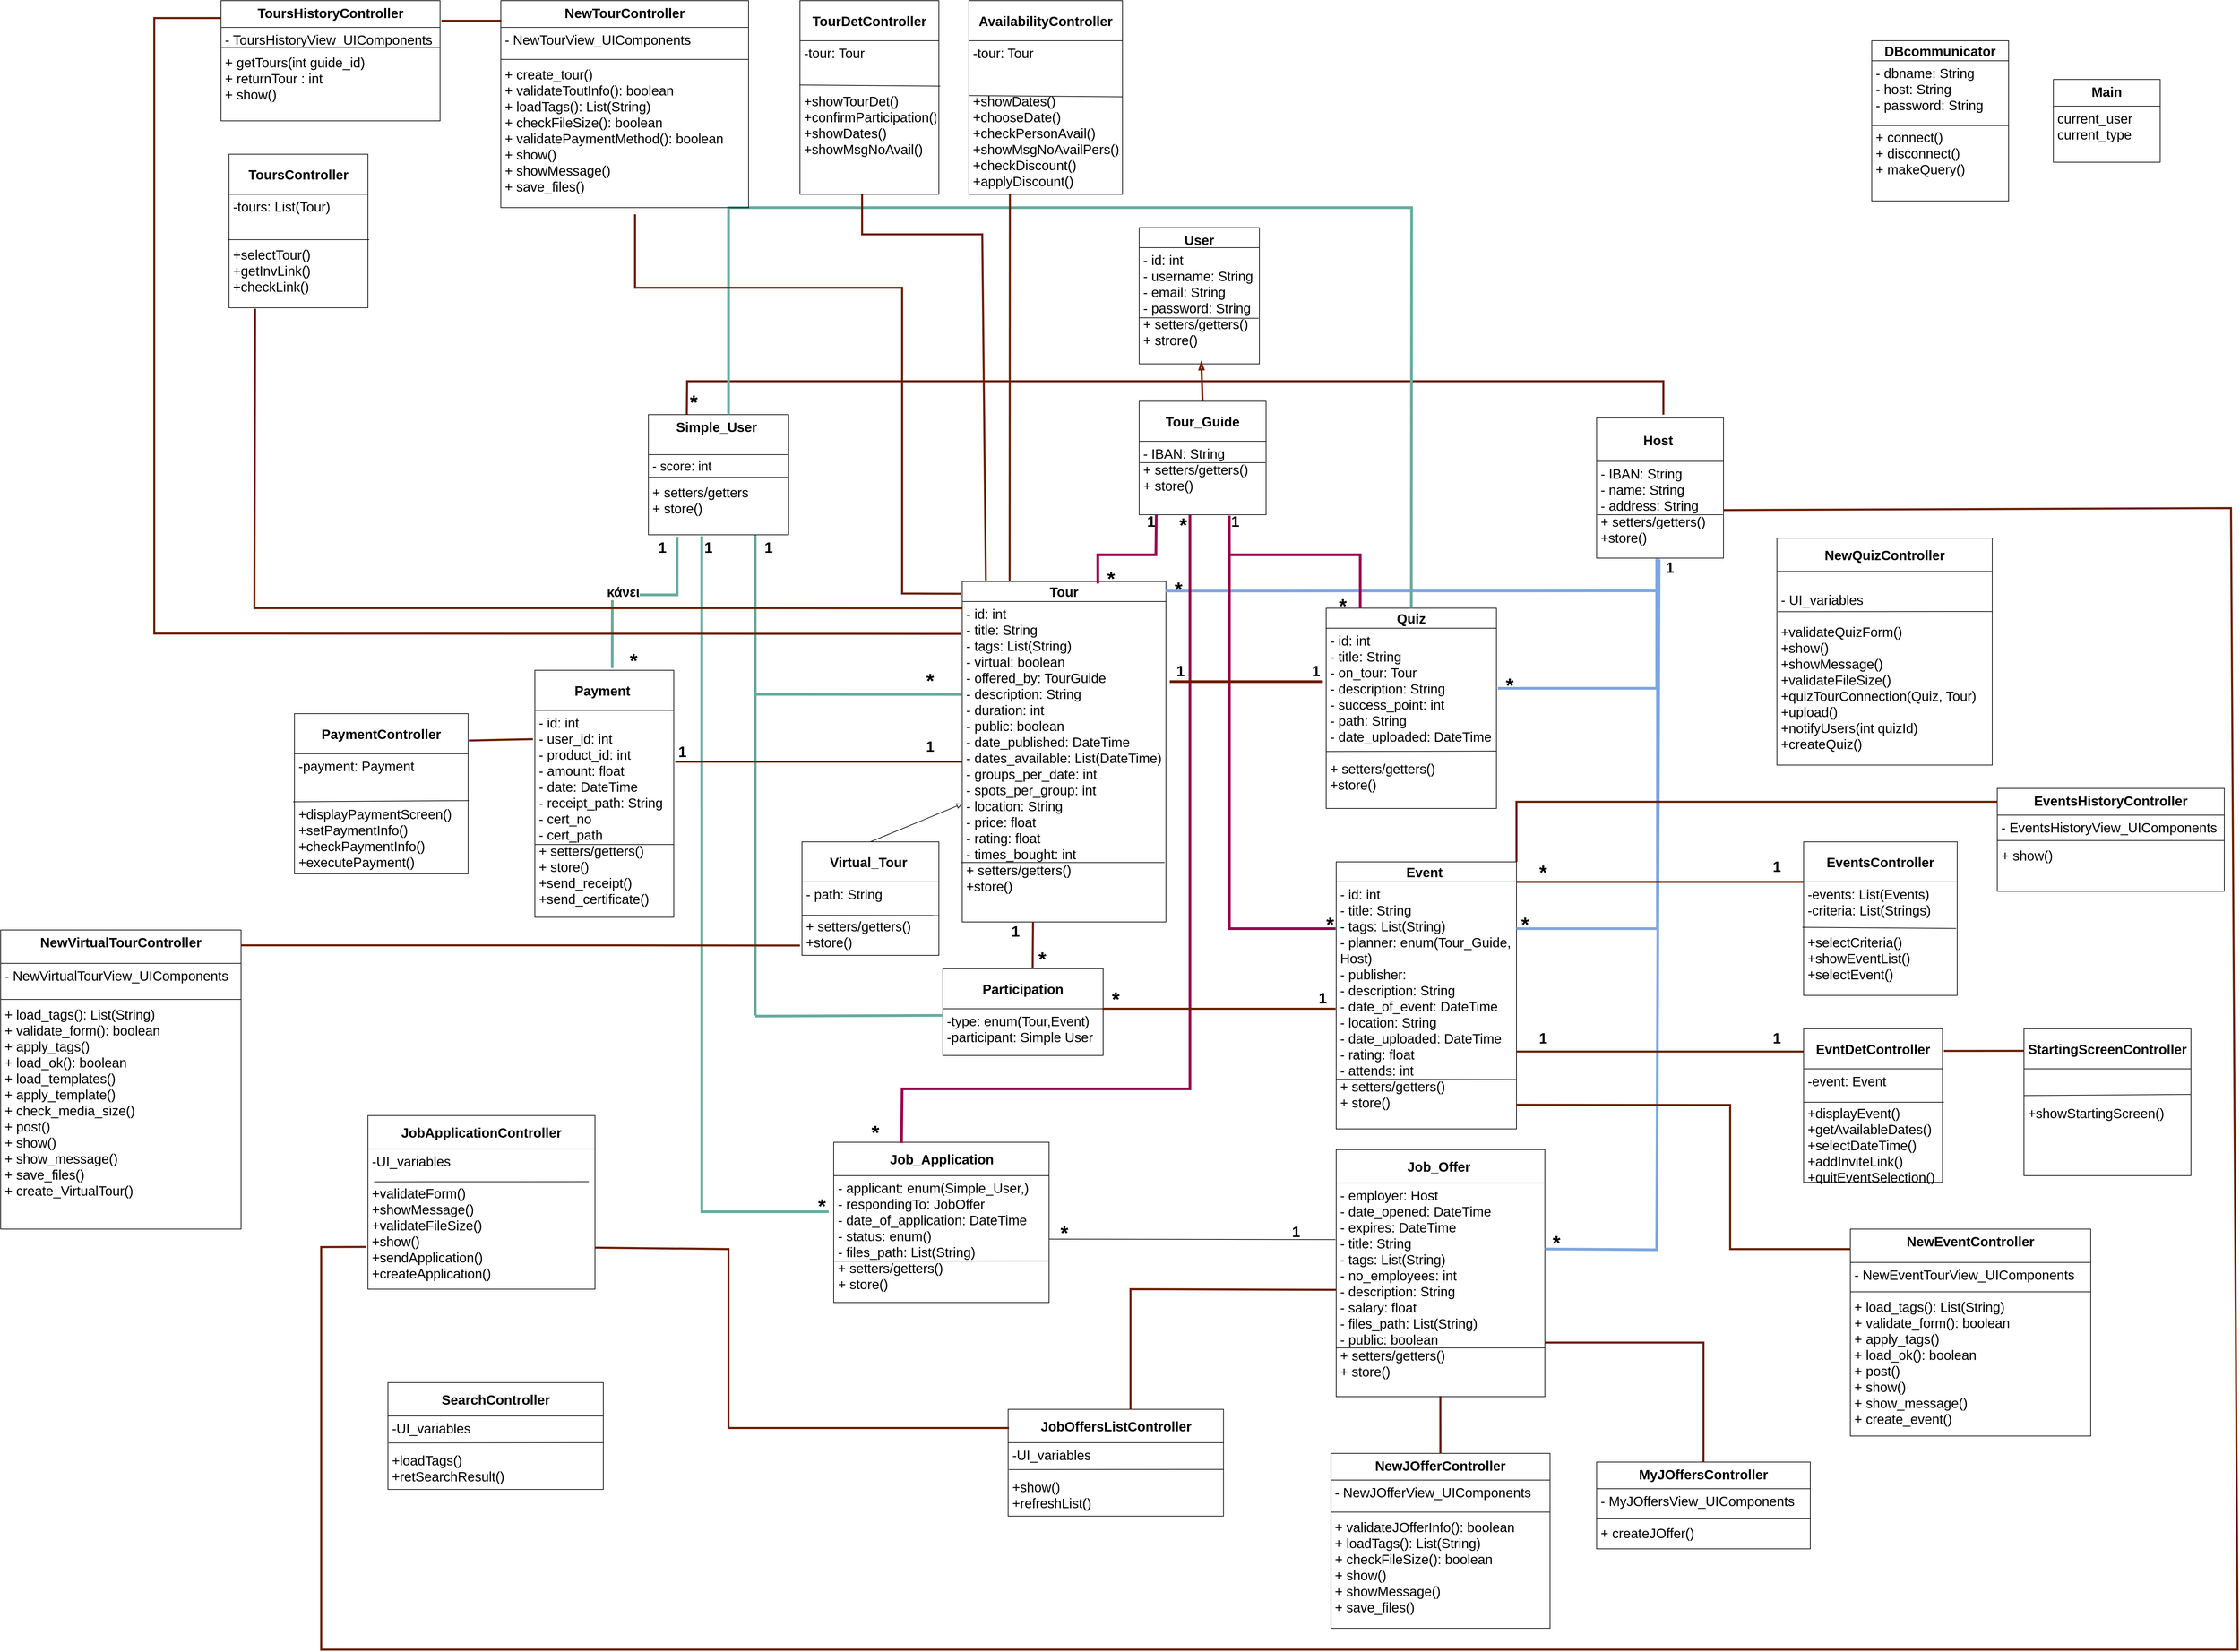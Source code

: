 <mxfile version="21.2.9" type="device">
  <diagram id="C5RBs43oDa-KdzZeNtuy" name="Page-1">
    <mxGraphModel dx="5239" dy="2937" grid="1" gridSize="10" guides="1" tooltips="1" connect="1" arrows="1" fold="1" page="1" pageScale="1" pageWidth="827" pageHeight="1169" math="0" shadow="0">
      <root>
        <mxCell id="WIyWlLk6GJQsqaUBKTNV-0" />
        <mxCell id="WIyWlLk6GJQsqaUBKTNV-1" parent="WIyWlLk6GJQsqaUBKTNV-0" />
        <mxCell id="g7bhLOiDTnuFdsJNwrZU-117" value="" style="endArrow=none;html=1;rounded=0;strokeColor=#67AB9F;strokeWidth=4;" parent="WIyWlLk6GJQsqaUBKTNV-1" edge="1">
          <mxGeometry width="50" height="50" relative="1" as="geometry">
            <mxPoint x="180" y="370" as="sourcePoint" />
            <mxPoint x="180" y="-350" as="targetPoint" />
          </mxGeometry>
        </mxCell>
        <mxCell id="g7bhLOiDTnuFdsJNwrZU-118" value="User" style="swimlane;fontStyle=1;align=center;verticalAlign=top;childLayout=stackLayout;horizontal=1;startSize=30;horizontalStack=0;resizeParent=1;resizeLast=0;collapsible=1;marginBottom=0;rounded=0;shadow=0;strokeWidth=1;fontSize=20;" parent="WIyWlLk6GJQsqaUBKTNV-1" vertex="1">
          <mxGeometry x="755" y="-810" width="180" height="204" as="geometry">
            <mxRectangle x="230" y="140" width="160" height="26" as="alternateBounds" />
          </mxGeometry>
        </mxCell>
        <mxCell id="g7bhLOiDTnuFdsJNwrZU-119" value="- id: int&#xa;- username: String&#xa;- email: String&#xa;- password: String&#xa;+ setters/getters()&#xa;+ strore()" style="text;align=left;verticalAlign=top;spacingLeft=4;spacingRight=4;overflow=hidden;rotatable=0;points=[[0,0.5],[1,0.5]];portConstraint=eastwest;fontSize=20;" parent="g7bhLOiDTnuFdsJNwrZU-118" vertex="1">
          <mxGeometry y="30" width="180" height="170" as="geometry" />
        </mxCell>
        <mxCell id="g7bhLOiDTnuFdsJNwrZU-120" value="&lt;b style=&quot;font-size: 20px;&quot;&gt;Tour_Guide&lt;/b&gt;" style="swimlane;fontStyle=0;childLayout=stackLayout;horizontal=1;startSize=60;horizontalStack=0;resizeParent=1;resizeParentMax=0;resizeLast=0;collapsible=1;marginBottom=0;whiteSpace=wrap;html=1;verticalAlign=middle;fontSize=20;" parent="WIyWlLk6GJQsqaUBKTNV-1" vertex="1">
          <mxGeometry x="755" y="-550" width="190" height="170" as="geometry" />
        </mxCell>
        <mxCell id="g7bhLOiDTnuFdsJNwrZU-121" value="- IBAN: String&lt;br&gt;+ setters/getters()&lt;br&gt;+ store()" style="text;strokeColor=none;fillColor=none;align=left;verticalAlign=top;spacingLeft=4;spacingRight=4;overflow=hidden;points=[[0,0.5],[1,0.5]];portConstraint=eastwest;rotatable=0;whiteSpace=wrap;html=1;fontSize=20;" parent="g7bhLOiDTnuFdsJNwrZU-120" vertex="1">
          <mxGeometry y="60" width="190" height="110" as="geometry" />
        </mxCell>
        <mxCell id="g7bhLOiDTnuFdsJNwrZU-122" value="&lt;b style=&quot;border-color: var(--border-color);&quot;&gt;Host&amp;nbsp;&lt;/b&gt;" style="swimlane;fontStyle=0;childLayout=stackLayout;horizontal=1;startSize=65;horizontalStack=0;resizeParent=1;resizeParentMax=0;resizeLast=0;collapsible=1;marginBottom=0;whiteSpace=wrap;html=1;verticalAlign=middle;fontSize=20;" parent="WIyWlLk6GJQsqaUBKTNV-1" vertex="1">
          <mxGeometry x="1440" y="-525" width="190" height="210" as="geometry" />
        </mxCell>
        <mxCell id="g7bhLOiDTnuFdsJNwrZU-123" value="- IBAN: String&lt;br&gt;- name: String&lt;br&gt;- address: String&lt;br&gt;+ setters/getters()&lt;br&gt;+store()" style="text;strokeColor=none;fillColor=none;align=left;verticalAlign=top;spacingLeft=4;spacingRight=4;overflow=hidden;points=[[0,0.5],[1,0.5]];portConstraint=eastwest;rotatable=0;whiteSpace=wrap;html=1;fontSize=20;" parent="g7bhLOiDTnuFdsJNwrZU-122" vertex="1">
          <mxGeometry y="65" width="190" height="145" as="geometry" />
        </mxCell>
        <mxCell id="g7bhLOiDTnuFdsJNwrZU-124" value="" style="endArrow=blockThin;html=1;rounded=0;exitX=0.5;exitY=0;exitDx=0;exitDy=0;endFill=0;endSize=6;strokeWidth=3;fontSize=20;strokeColor=#6D1F00;" parent="WIyWlLk6GJQsqaUBKTNV-1" source="g7bhLOiDTnuFdsJNwrZU-120" target="g7bhLOiDTnuFdsJNwrZU-119" edge="1">
          <mxGeometry width="50" height="50" relative="1" as="geometry">
            <mxPoint x="700" y="-430" as="sourcePoint" />
            <mxPoint x="750" y="-480" as="targetPoint" />
          </mxGeometry>
        </mxCell>
        <mxCell id="g7bhLOiDTnuFdsJNwrZU-125" value="&lt;b style=&quot;border-color: var(--border-color);&quot;&gt;Payment&amp;nbsp;&lt;/b&gt;" style="swimlane;fontStyle=0;childLayout=stackLayout;horizontal=1;startSize=60;horizontalStack=0;resizeParent=1;resizeParentMax=0;resizeLast=0;collapsible=1;marginBottom=0;whiteSpace=wrap;html=1;verticalAlign=middle;fontSize=20;" parent="WIyWlLk6GJQsqaUBKTNV-1" vertex="1">
          <mxGeometry x="-150" y="-147" width="208" height="370" as="geometry" />
        </mxCell>
        <mxCell id="g7bhLOiDTnuFdsJNwrZU-126" value="- id: int&lt;br style=&quot;font-size: 20px;&quot;&gt;- user_id: int&lt;br style=&quot;font-size: 20px;&quot;&gt;- product_id: int&lt;br style=&quot;font-size: 20px;&quot;&gt;- amount: float&lt;br style=&quot;font-size: 20px;&quot;&gt;- date: DateTime&lt;br style=&quot;font-size: 20px;&quot;&gt;- receipt_path: String&lt;br&gt;- cert_no&lt;br&gt;- cert_path&lt;br&gt;+ setters/getters()&lt;br&gt;+ store()&amp;nbsp;&lt;br&gt;+send_receipt()&lt;br style=&quot;border-color: var(--border-color);&quot;&gt;+send_certificate()" style="text;strokeColor=none;fillColor=none;align=left;verticalAlign=top;spacingLeft=4;spacingRight=4;overflow=hidden;points=[[0,0.5],[1,0.5]];portConstraint=eastwest;rotatable=0;whiteSpace=wrap;html=1;fontSize=20;" parent="g7bhLOiDTnuFdsJNwrZU-125" vertex="1">
          <mxGeometry y="60" width="208" height="310" as="geometry" />
        </mxCell>
        <mxCell id="g7bhLOiDTnuFdsJNwrZU-127" value="" style="endArrow=none;html=1;rounded=0;exitX=0;exitY=0.5;exitDx=0;exitDy=0;entryX=1;entryY=0.5;entryDx=0;entryDy=0;" parent="g7bhLOiDTnuFdsJNwrZU-125" edge="1">
          <mxGeometry width="50" height="50" relative="1" as="geometry">
            <mxPoint x="2.274e-13" y="261.0" as="sourcePoint" />
            <mxPoint x="208" y="261.0" as="targetPoint" />
          </mxGeometry>
        </mxCell>
        <mxCell id="g7bhLOiDTnuFdsJNwrZU-128" value="&lt;b style=&quot;border-color: var(--border-color);&quot;&gt;Job_Offer&amp;nbsp;&lt;/b&gt;" style="swimlane;fontStyle=0;childLayout=stackLayout;horizontal=1;startSize=50;horizontalStack=0;resizeParent=1;resizeParentMax=0;resizeLast=0;collapsible=1;marginBottom=0;whiteSpace=wrap;html=1;fontSize=20;" parent="WIyWlLk6GJQsqaUBKTNV-1" vertex="1">
          <mxGeometry x="1050" y="571" width="312.5" height="370" as="geometry" />
        </mxCell>
        <mxCell id="g7bhLOiDTnuFdsJNwrZU-129" value="- employer: Host&lt;br&gt;- date_opened: DateTime&lt;br&gt;- expires: DateTime&lt;br&gt;- title: String&lt;br&gt;- tags: List(String)&lt;br&gt;- no_employees: int&lt;br&gt;- description: String&lt;br&gt;- salary: float&lt;br&gt;- files_path: List(String)&lt;br&gt;- public: boolean&lt;br&gt;+ setters/getters()&lt;br&gt;+ store()" style="text;strokeColor=none;fillColor=none;align=left;verticalAlign=top;spacingLeft=4;spacingRight=4;overflow=hidden;points=[[0,0.5],[1,0.5]];portConstraint=eastwest;rotatable=0;whiteSpace=wrap;html=1;fontSize=20;" parent="g7bhLOiDTnuFdsJNwrZU-128" vertex="1">
          <mxGeometry y="50" width="312.5" height="320" as="geometry" />
        </mxCell>
        <mxCell id="g7bhLOiDTnuFdsJNwrZU-130" value="" style="endArrow=none;html=1;rounded=0;entryX=0.997;entryY=0.683;entryDx=0;entryDy=0;entryPerimeter=0;" parent="g7bhLOiDTnuFdsJNwrZU-128" edge="1">
          <mxGeometry width="50" height="50" relative="1" as="geometry">
            <mxPoint y="297" as="sourcePoint" />
            <mxPoint x="312.502" y="297" as="targetPoint" />
          </mxGeometry>
        </mxCell>
        <mxCell id="g7bhLOiDTnuFdsJNwrZU-131" value="&lt;b style=&quot;border-color: var(--border-color);&quot;&gt;Job_Application&lt;/b&gt;" style="swimlane;fontStyle=0;childLayout=stackLayout;horizontal=1;startSize=50;horizontalStack=0;resizeParent=1;resizeParentMax=0;resizeLast=0;collapsible=1;marginBottom=0;whiteSpace=wrap;html=1;fontSize=20;" parent="WIyWlLk6GJQsqaUBKTNV-1" vertex="1">
          <mxGeometry x="297.5" y="560" width="322.5" height="240" as="geometry" />
        </mxCell>
        <mxCell id="g7bhLOiDTnuFdsJNwrZU-132" value="- applicant: enum(Simple_User,)&lt;br&gt;- respondingTo: JobOffer&lt;br&gt;- date_of_application: DateTime&lt;br&gt;- status: enum()&lt;br&gt;- files_path: List(String)&lt;br&gt;+ setters/getters()&lt;br&gt;+ store()" style="text;strokeColor=none;fillColor=none;align=left;verticalAlign=top;spacingLeft=4;spacingRight=4;overflow=hidden;points=[[0,0.5],[1,0.5]];portConstraint=eastwest;rotatable=0;whiteSpace=wrap;html=1;fontSize=20;" parent="g7bhLOiDTnuFdsJNwrZU-131" vertex="1">
          <mxGeometry y="50" width="322.5" height="190" as="geometry" />
        </mxCell>
        <mxCell id="g7bhLOiDTnuFdsJNwrZU-133" value="" style="endArrow=none;html=1;rounded=0;exitX=0;exitY=0.5;exitDx=0;exitDy=0;entryX=0.997;entryY=0.683;entryDx=0;entryDy=0;entryPerimeter=0;" parent="g7bhLOiDTnuFdsJNwrZU-131" edge="1">
          <mxGeometry width="50" height="50" relative="1" as="geometry">
            <mxPoint x="2.274e-13" y="178.0" as="sourcePoint" />
            <mxPoint x="321.532" y="177.77" as="targetPoint" />
          </mxGeometry>
        </mxCell>
        <mxCell id="g7bhLOiDTnuFdsJNwrZU-134" value="&lt;b style=&quot;font-size: 20px;&quot;&gt;Tour&lt;/b&gt;" style="swimlane;fontStyle=0;childLayout=stackLayout;horizontal=1;startSize=30;horizontalStack=0;resizeParent=1;resizeParentMax=0;resizeLast=0;collapsible=1;marginBottom=0;whiteSpace=wrap;html=1;fontSize=20;" parent="WIyWlLk6GJQsqaUBKTNV-1" vertex="1">
          <mxGeometry x="490" y="-280" width="305" height="510" as="geometry" />
        </mxCell>
        <mxCell id="g7bhLOiDTnuFdsJNwrZU-135" value="- id: int&amp;nbsp;&lt;br style=&quot;font-size: 20px;&quot;&gt;- title: String&lt;br style=&quot;font-size: 20px;&quot;&gt;- tags: List(String)&lt;br style=&quot;font-size: 20px;&quot;&gt;- virtual: boolean&lt;br style=&quot;font-size: 20px;&quot;&gt;- offered_by: TourGuide&lt;br style=&quot;font-size: 20px;&quot;&gt;- description: String&lt;br style=&quot;font-size: 20px;&quot;&gt;- duration: int&lt;br style=&quot;font-size: 20px;&quot;&gt;- public: boolean&lt;br style=&quot;font-size: 20px;&quot;&gt;- date_published: DateTime&lt;br style=&quot;font-size: 20px;&quot;&gt;- dates_available: List(DateTime)&lt;br&gt;- groups_per_date: int&lt;br style=&quot;font-size: 20px;&quot;&gt;- spots_per_group: int&lt;br&gt;- location: String&lt;br&gt;- price: float&lt;br style=&quot;font-size: 20px;&quot;&gt;- rating: float&lt;br style=&quot;font-size: 20px;&quot;&gt;- times_bought: int&lt;br&gt;+ setters/getters()&lt;br&gt;+store()" style="text;strokeColor=none;fillColor=none;align=left;verticalAlign=top;spacingLeft=4;spacingRight=4;overflow=hidden;points=[[0,0.5],[1,0.5]];portConstraint=eastwest;rotatable=0;whiteSpace=wrap;html=1;fontSize=20;" parent="g7bhLOiDTnuFdsJNwrZU-134" vertex="1">
          <mxGeometry y="30" width="305" height="480" as="geometry" />
        </mxCell>
        <mxCell id="g7bhLOiDTnuFdsJNwrZU-136" value="" style="endArrow=none;html=1;rounded=0;exitX=0;exitY=0.5;exitDx=0;exitDy=0;" parent="g7bhLOiDTnuFdsJNwrZU-134" edge="1">
          <mxGeometry width="50" height="50" relative="1" as="geometry">
            <mxPoint x="-2.5" y="421.0" as="sourcePoint" />
            <mxPoint x="303" y="421" as="targetPoint" />
          </mxGeometry>
        </mxCell>
        <mxCell id="g7bhLOiDTnuFdsJNwrZU-137" value="&lt;b style=&quot;border-color: var(--border-color);&quot;&gt;Virtual_Tour&amp;nbsp;&lt;/b&gt;" style="swimlane;fontStyle=0;childLayout=stackLayout;horizontal=1;startSize=60;horizontalStack=0;resizeParent=1;resizeParentMax=0;resizeLast=0;collapsible=1;marginBottom=0;whiteSpace=wrap;html=1;fontSize=20;" parent="WIyWlLk6GJQsqaUBKTNV-1" vertex="1">
          <mxGeometry x="250" y="110" width="205" height="170" as="geometry" />
        </mxCell>
        <mxCell id="g7bhLOiDTnuFdsJNwrZU-138" value="- path: String&lt;br&gt;&lt;br&gt;+ setters/getters()&lt;br&gt;+store()" style="text;strokeColor=none;fillColor=none;align=left;verticalAlign=top;spacingLeft=4;spacingRight=4;overflow=hidden;points=[[0,0.5],[1,0.5]];portConstraint=eastwest;rotatable=0;whiteSpace=wrap;html=1;fontSize=20;" parent="g7bhLOiDTnuFdsJNwrZU-137" vertex="1">
          <mxGeometry y="60" width="205" height="110" as="geometry" />
        </mxCell>
        <mxCell id="g7bhLOiDTnuFdsJNwrZU-139" value="&lt;b style=&quot;border-color: var(--border-color);&quot;&gt;Event&amp;nbsp;&lt;/b&gt;" style="swimlane;fontStyle=0;childLayout=stackLayout;horizontal=1;startSize=30;horizontalStack=0;resizeParent=1;resizeParentMax=0;resizeLast=0;collapsible=1;marginBottom=0;whiteSpace=wrap;html=1;fontSize=20;" parent="WIyWlLk6GJQsqaUBKTNV-1" vertex="1">
          <mxGeometry x="1050" y="140" width="270" height="400" as="geometry" />
        </mxCell>
        <mxCell id="g7bhLOiDTnuFdsJNwrZU-140" value="- id: int&amp;nbsp;&lt;br style=&quot;font-size: 20px;&quot;&gt;- title: String&lt;br style=&quot;font-size: 20px;&quot;&gt;- tags: List(String)&lt;br style=&quot;font-size: 20px;&quot;&gt;- planner: enum(Tour_Guide, Host)&lt;br style=&quot;font-size: 20px;&quot;&gt;- publisher:&amp;nbsp;&lt;br style=&quot;font-size: 20px;&quot;&gt;- description: String&lt;br style=&quot;font-size: 20px;&quot;&gt;- date_of_event: DateTime&lt;br&gt;- location: String&lt;br style=&quot;font-size: 20px;&quot;&gt;- date_uploaded: DateTime&lt;br style=&quot;font-size: 20px;&quot;&gt;- rating: float&amp;nbsp;&lt;br&gt;- attends: int&lt;br&gt;+ setters/getters()&lt;br&gt;+ store()" style="text;strokeColor=none;fillColor=none;align=left;verticalAlign=top;spacingLeft=4;spacingRight=4;overflow=hidden;points=[[0,0.5],[1,0.5]];portConstraint=eastwest;rotatable=0;whiteSpace=wrap;html=1;fontSize=20;" parent="g7bhLOiDTnuFdsJNwrZU-139" vertex="1">
          <mxGeometry y="30" width="270" height="370" as="geometry" />
        </mxCell>
        <mxCell id="g7bhLOiDTnuFdsJNwrZU-141" value="" style="endArrow=none;html=1;rounded=0;exitX=-0.001;exitY=0.706;exitDx=0;exitDy=0;exitPerimeter=0;" parent="g7bhLOiDTnuFdsJNwrZU-139" edge="1">
          <mxGeometry width="50" height="50" relative="1" as="geometry">
            <mxPoint x="0.005" y="325.62" as="sourcePoint" />
            <mxPoint x="270" y="326" as="targetPoint" />
          </mxGeometry>
        </mxCell>
        <mxCell id="g7bhLOiDTnuFdsJNwrZU-142" value="&lt;b style=&quot;font-size: 20px;&quot;&gt;Quiz&lt;/b&gt;" style="swimlane;fontStyle=0;childLayout=stackLayout;horizontal=1;startSize=30;horizontalStack=0;resizeParent=1;resizeParentMax=0;resizeLast=0;collapsible=1;marginBottom=0;whiteSpace=wrap;html=1;fontSize=20;" parent="WIyWlLk6GJQsqaUBKTNV-1" vertex="1">
          <mxGeometry x="1035" y="-240" width="255" height="300" as="geometry" />
        </mxCell>
        <mxCell id="g7bhLOiDTnuFdsJNwrZU-143" value="- id: int&amp;nbsp;&lt;br style=&quot;font-size: 20px;&quot;&gt;- title: String&lt;br style=&quot;font-size: 20px;&quot;&gt;- on_tour: Tour&lt;br style=&quot;font-size: 20px;&quot;&gt;- description: String&lt;br style=&quot;font-size: 20px;&quot;&gt;- success_point: int&lt;br&gt;- path: String&lt;br style=&quot;font-size: 20px;&quot;&gt;- date_uploaded: DateTime&lt;br&gt;&lt;br&gt;+ setters/getters()&lt;br&gt;+store()" style="text;strokeColor=none;fillColor=none;align=left;verticalAlign=top;spacingLeft=4;spacingRight=4;overflow=hidden;points=[[0,0.5],[1,0.5]];portConstraint=eastwest;rotatable=0;whiteSpace=wrap;html=1;fontSize=20;" parent="g7bhLOiDTnuFdsJNwrZU-142" vertex="1">
          <mxGeometry y="30" width="255" height="270" as="geometry" />
        </mxCell>
        <mxCell id="g7bhLOiDTnuFdsJNwrZU-144" value="" style="endArrow=none;html=1;rounded=0;exitX=0.557;exitY=-0.009;exitDx=0;exitDy=0;strokeColor=#67AB9F;strokeWidth=4;entryX=0.174;entryY=1.024;entryDx=0;entryDy=0;entryPerimeter=0;fontSize=20;exitPerimeter=0;" parent="WIyWlLk6GJQsqaUBKTNV-1" source="g7bhLOiDTnuFdsJNwrZU-125" edge="1">
          <mxGeometry width="50" height="50" relative="1" as="geometry">
            <mxPoint x="50" y="-340" as="sourcePoint" />
            <mxPoint x="63.06" y="-346.88" as="targetPoint" />
            <Array as="points">
              <mxPoint x="-34" y="-260" />
              <mxPoint x="63" y="-260" />
            </Array>
          </mxGeometry>
        </mxCell>
        <mxCell id="g7bhLOiDTnuFdsJNwrZU-145" value="" style="endArrow=none;html=1;rounded=0;exitX=0.666;exitY=0.006;exitDx=0;exitDy=0;startArrow=none;startFill=0;strokeWidth=4;strokeColor=#99004D;fontSize=20;entryX=0.135;entryY=0.999;entryDx=0;entryDy=0;entryPerimeter=0;exitPerimeter=0;" parent="WIyWlLk6GJQsqaUBKTNV-1" source="g7bhLOiDTnuFdsJNwrZU-134" target="g7bhLOiDTnuFdsJNwrZU-121" edge="1">
          <mxGeometry width="50" height="50" relative="1" as="geometry">
            <mxPoint x="690" y="-230" as="sourcePoint" />
            <mxPoint x="740" y="-280" as="targetPoint" />
            <Array as="points">
              <mxPoint x="693" y="-320" />
              <mxPoint x="780" y="-320" />
            </Array>
          </mxGeometry>
        </mxCell>
        <mxCell id="g7bhLOiDTnuFdsJNwrZU-146" value="" style="endArrow=none;html=1;rounded=0;startArrow=block;startFill=0;entryX=0.5;entryY=0;entryDx=0;entryDy=0;fontSize=20;" parent="WIyWlLk6GJQsqaUBKTNV-1" source="g7bhLOiDTnuFdsJNwrZU-135" target="g7bhLOiDTnuFdsJNwrZU-137" edge="1">
          <mxGeometry width="50" height="50" relative="1" as="geometry">
            <mxPoint x="482.415" y="9.2" as="sourcePoint" />
            <mxPoint x="670" y="70" as="targetPoint" />
          </mxGeometry>
        </mxCell>
        <mxCell id="g7bhLOiDTnuFdsJNwrZU-147" value="" style="endArrow=none;html=1;rounded=0;entryX=0.479;entryY=1.005;entryDx=0;entryDy=0;entryPerimeter=0;strokeColor=#7EA6E0;strokeWidth=4;fontSize=20;exitX=0.997;exitY=0.028;exitDx=0;exitDy=0;exitPerimeter=0;" parent="WIyWlLk6GJQsqaUBKTNV-1" source="g7bhLOiDTnuFdsJNwrZU-134" target="g7bhLOiDTnuFdsJNwrZU-123" edge="1">
          <mxGeometry width="50" height="50" relative="1" as="geometry">
            <mxPoint x="800" y="-260" as="sourcePoint" />
            <mxPoint x="950" y="-320" as="targetPoint" />
            <Array as="points">
              <mxPoint x="1531" y="-266" />
            </Array>
          </mxGeometry>
        </mxCell>
        <mxCell id="g7bhLOiDTnuFdsJNwrZU-148" value="" style="endArrow=none;html=1;rounded=0;strokeWidth=4;strokeColor=#99004D;fontSize=20;entryX=0.71;entryY=1.012;entryDx=0;entryDy=0;entryPerimeter=0;" parent="WIyWlLk6GJQsqaUBKTNV-1" target="g7bhLOiDTnuFdsJNwrZU-121" edge="1">
          <mxGeometry width="50" height="50" relative="1" as="geometry">
            <mxPoint x="1086" y="-240" as="sourcePoint" />
            <mxPoint x="880" y="-380" as="targetPoint" />
            <Array as="points">
              <mxPoint x="1086" y="-320" />
              <mxPoint x="890" y="-320" />
            </Array>
          </mxGeometry>
        </mxCell>
        <mxCell id="g7bhLOiDTnuFdsJNwrZU-149" value="" style="endArrow=none;html=1;rounded=0;strokeColor=#7EA6E0;strokeWidth=4;fontSize=20;" parent="WIyWlLk6GJQsqaUBKTNV-1" edge="1">
          <mxGeometry width="50" height="50" relative="1" as="geometry">
            <mxPoint x="1292" y="-120" as="sourcePoint" />
            <mxPoint x="1530" y="-314" as="targetPoint" />
            <Array as="points">
              <mxPoint x="1530" y="-120" />
              <mxPoint x="1530" y="-260" />
            </Array>
          </mxGeometry>
        </mxCell>
        <mxCell id="g7bhLOiDTnuFdsJNwrZU-151" value="" style="endArrow=none;html=1;rounded=0;entryX=0.48;entryY=1.043;entryDx=0;entryDy=0;entryPerimeter=0;strokeColor=#7EA6E0;strokeWidth=4;fontSize=20;" parent="WIyWlLk6GJQsqaUBKTNV-1" target="g7bhLOiDTnuFdsJNwrZU-123" edge="1">
          <mxGeometry width="50" height="50" relative="1" as="geometry">
            <mxPoint x="1320" y="240" as="sourcePoint" />
            <mxPoint x="1150" y="-230" as="targetPoint" />
            <Array as="points">
              <mxPoint x="1531" y="240" />
            </Array>
          </mxGeometry>
        </mxCell>
        <mxCell id="g7bhLOiDTnuFdsJNwrZU-152" value="" style="endArrow=none;html=1;rounded=0;entryX=0.493;entryY=1.009;entryDx=0;entryDy=0;entryPerimeter=0;strokeWidth=4;strokeColor=#7EA6E0;fontSize=20;exitX=1;exitY=0.309;exitDx=0;exitDy=0;exitPerimeter=0;" parent="WIyWlLk6GJQsqaUBKTNV-1" source="g7bhLOiDTnuFdsJNwrZU-129" target="g7bhLOiDTnuFdsJNwrZU-123" edge="1">
          <mxGeometry width="50" height="50" relative="1" as="geometry">
            <mxPoint x="1370" y="721" as="sourcePoint" />
            <mxPoint x="1150" y="20" as="targetPoint" />
            <Array as="points">
              <mxPoint x="1530" y="721" />
            </Array>
          </mxGeometry>
        </mxCell>
        <mxCell id="g7bhLOiDTnuFdsJNwrZU-153" value="" style="endArrow=none;html=1;rounded=0;entryX=0.368;entryY=1.015;entryDx=0;entryDy=0;entryPerimeter=0;strokeWidth=4;strokeColor=#67AB9F;fontSize=20;" parent="WIyWlLk6GJQsqaUBKTNV-1" edge="1">
          <mxGeometry width="50" height="50" relative="1" as="geometry">
            <mxPoint x="290" y="664" as="sourcePoint" />
            <mxPoint x="99.92" y="-348.05" as="targetPoint" />
            <Array as="points">
              <mxPoint x="100" y="664" />
            </Array>
          </mxGeometry>
        </mxCell>
        <mxCell id="g7bhLOiDTnuFdsJNwrZU-154" value="" style="endArrow=none;html=1;rounded=0;strokeWidth=4;strokeColor=#67AB9F;fontSize=20;entryX=-0.003;entryY=0.29;entryDx=0;entryDy=0;entryPerimeter=0;" parent="WIyWlLk6GJQsqaUBKTNV-1" target="g7bhLOiDTnuFdsJNwrZU-135" edge="1">
          <mxGeometry width="50" height="50" relative="1" as="geometry">
            <mxPoint x="180" y="-111" as="sourcePoint" />
            <mxPoint x="490" y="-110" as="targetPoint" />
          </mxGeometry>
        </mxCell>
        <mxCell id="g7bhLOiDTnuFdsJNwrZU-155" value="" style="endArrow=none;html=1;rounded=0;strokeColor=#67AB9F;strokeWidth=4;fontSize=20;" parent="WIyWlLk6GJQsqaUBKTNV-1" edge="1">
          <mxGeometry width="50" height="50" relative="1" as="geometry">
            <mxPoint x="180" y="371" as="sourcePoint" />
            <mxPoint x="460" y="370" as="targetPoint" />
            <Array as="points" />
          </mxGeometry>
        </mxCell>
        <mxCell id="g7bhLOiDTnuFdsJNwrZU-162" value="" style="endArrow=none;html=1;rounded=0;strokeColor=#99004D;strokeWidth=4;fontSize=20;" parent="WIyWlLk6GJQsqaUBKTNV-1" edge="1">
          <mxGeometry width="50" height="50" relative="1" as="geometry">
            <mxPoint x="1049" y="240" as="sourcePoint" />
            <mxPoint x="890" y="-320" as="targetPoint" />
            <Array as="points">
              <mxPoint x="890" y="240" />
            </Array>
          </mxGeometry>
        </mxCell>
        <mxCell id="g7bhLOiDTnuFdsJNwrZU-163" value="&lt;font style=&quot;font-size: 20px;&quot;&gt;κάνει&lt;/font&gt;" style="edgeLabel;html=1;align=center;verticalAlign=middle;resizable=0;points=[];fontStyle=1;fontSize=20;" parent="WIyWlLk6GJQsqaUBKTNV-1" vertex="1" connectable="0">
          <mxGeometry x="-24" y="-267.004" as="geometry">
            <mxPoint x="6" y="2" as="offset" />
          </mxGeometry>
        </mxCell>
        <mxCell id="g7bhLOiDTnuFdsJNwrZU-173" value="" style="endArrow=none;html=1;rounded=0;strokeColor=#99004D;strokeWidth=4;fontSize=20;exitX=0.315;exitY=0.005;exitDx=0;exitDy=0;exitPerimeter=0;" parent="WIyWlLk6GJQsqaUBKTNV-1" source="g7bhLOiDTnuFdsJNwrZU-131" edge="1">
          <mxGeometry width="50" height="50" relative="1" as="geometry">
            <mxPoint x="434" y="570" as="sourcePoint" />
            <mxPoint x="831" y="-380" as="targetPoint" />
            <Array as="points">
              <mxPoint x="400" y="480" />
              <mxPoint x="831" y="480" />
            </Array>
          </mxGeometry>
        </mxCell>
        <mxCell id="g7bhLOiDTnuFdsJNwrZU-175" value="" style="endArrow=none;html=1;rounded=0;endFill=0;fontSize=20;entryX=1.019;entryY=0.25;entryDx=0;entryDy=0;strokeWidth=4;startArrow=none;startFill=0;entryPerimeter=0;strokeColor=#6D1F00;" parent="WIyWlLk6GJQsqaUBKTNV-1" target="g7bhLOiDTnuFdsJNwrZU-135" edge="1">
          <mxGeometry width="50" height="50" relative="1" as="geometry">
            <mxPoint x="1030" y="-130" as="sourcePoint" />
            <mxPoint x="820" y="-130" as="targetPoint" />
          </mxGeometry>
        </mxCell>
        <mxCell id="g7bhLOiDTnuFdsJNwrZU-176" value="" style="endArrow=none;html=1;rounded=0;entryX=0;entryY=0.5;entryDx=0;entryDy=0;strokeColor=#6D1F00;fillColor=#a0522d;strokeWidth=3;" parent="WIyWlLk6GJQsqaUBKTNV-1" target="g7bhLOiDTnuFdsJNwrZU-135" edge="1">
          <mxGeometry width="50" height="50" relative="1" as="geometry">
            <mxPoint x="60" y="-10" as="sourcePoint" />
            <mxPoint x="490.0" y="-10" as="targetPoint" />
          </mxGeometry>
        </mxCell>
        <mxCell id="g7bhLOiDTnuFdsJNwrZU-179" value="*" style="text;html=1;strokeColor=none;fillColor=none;align=center;verticalAlign=middle;whiteSpace=wrap;rounded=0;fontSize=30;fontStyle=1" parent="WIyWlLk6GJQsqaUBKTNV-1" vertex="1">
          <mxGeometry x="58" y="-564" width="60" height="30" as="geometry" />
        </mxCell>
        <mxCell id="g7bhLOiDTnuFdsJNwrZU-180" value="1" style="text;html=1;strokeColor=none;fillColor=none;align=center;verticalAlign=middle;whiteSpace=wrap;rounded=0;fontSize=22;fontStyle=1" parent="WIyWlLk6GJQsqaUBKTNV-1" vertex="1">
          <mxGeometry x="869" y="-384" width="60" height="30" as="geometry" />
        </mxCell>
        <mxCell id="g7bhLOiDTnuFdsJNwrZU-181" value="*" style="text;html=1;strokeColor=none;fillColor=none;align=center;verticalAlign=middle;whiteSpace=wrap;rounded=0;fontSize=30;fontStyle=1" parent="WIyWlLk6GJQsqaUBKTNV-1" vertex="1">
          <mxGeometry x="683" y="-300" width="60" height="30" as="geometry" />
        </mxCell>
        <mxCell id="g7bhLOiDTnuFdsJNwrZU-182" value="*" style="text;html=1;strokeColor=none;fillColor=none;align=center;verticalAlign=middle;whiteSpace=wrap;rounded=0;fontSize=30;fontStyle=1" parent="WIyWlLk6GJQsqaUBKTNV-1" vertex="1">
          <mxGeometry x="1030" y="-259" width="60" height="30" as="geometry" />
        </mxCell>
        <mxCell id="g7bhLOiDTnuFdsJNwrZU-183" value="1" style="text;html=1;strokeColor=none;fillColor=none;align=center;verticalAlign=middle;whiteSpace=wrap;rounded=0;fontSize=22;fontStyle=1" parent="WIyWlLk6GJQsqaUBKTNV-1" vertex="1">
          <mxGeometry x="787" y="-160" width="60" height="30" as="geometry" />
        </mxCell>
        <mxCell id="g7bhLOiDTnuFdsJNwrZU-184" value="1" style="text;html=1;strokeColor=none;fillColor=none;align=center;verticalAlign=middle;whiteSpace=wrap;rounded=0;fontSize=22;fontStyle=1" parent="WIyWlLk6GJQsqaUBKTNV-1" vertex="1">
          <mxGeometry x="990" y="-160" width="60" height="30" as="geometry" />
        </mxCell>
        <mxCell id="g7bhLOiDTnuFdsJNwrZU-185" value="*" style="text;html=1;strokeColor=none;fillColor=none;align=center;verticalAlign=middle;whiteSpace=wrap;rounded=0;fontSize=30;fontStyle=1" parent="WIyWlLk6GJQsqaUBKTNV-1" vertex="1">
          <mxGeometry x="1011" y="218" width="60" height="30" as="geometry" />
        </mxCell>
        <mxCell id="g7bhLOiDTnuFdsJNwrZU-186" value="*" style="text;html=1;strokeColor=none;fillColor=none;align=center;verticalAlign=middle;whiteSpace=wrap;rounded=0;fontSize=30;fontStyle=1" parent="WIyWlLk6GJQsqaUBKTNV-1" vertex="1">
          <mxGeometry x="330" y="530" width="60" height="30" as="geometry" />
        </mxCell>
        <mxCell id="g7bhLOiDTnuFdsJNwrZU-187" value="1" style="text;html=1;strokeColor=none;fillColor=none;align=center;verticalAlign=middle;whiteSpace=wrap;rounded=0;fontSize=22;fontStyle=1" parent="WIyWlLk6GJQsqaUBKTNV-1" vertex="1">
          <mxGeometry x="743" y="-384" width="60" height="30" as="geometry" />
        </mxCell>
        <mxCell id="g7bhLOiDTnuFdsJNwrZU-188" value="*" style="text;html=1;strokeColor=none;fillColor=none;align=center;verticalAlign=middle;whiteSpace=wrap;rounded=0;fontSize=30;fontStyle=1" parent="WIyWlLk6GJQsqaUBKTNV-1" vertex="1">
          <mxGeometry x="791" y="-380" width="60" height="30" as="geometry" />
        </mxCell>
        <mxCell id="g7bhLOiDTnuFdsJNwrZU-189" value="*" style="text;html=1;strokeColor=none;fillColor=none;align=center;verticalAlign=middle;whiteSpace=wrap;rounded=0;fontSize=30;fontStyle=1" parent="WIyWlLk6GJQsqaUBKTNV-1" vertex="1">
          <mxGeometry x="250" y="640" width="60" height="30" as="geometry" />
        </mxCell>
        <mxCell id="g7bhLOiDTnuFdsJNwrZU-193" value="*" style="text;html=1;strokeColor=none;fillColor=none;align=center;verticalAlign=middle;whiteSpace=wrap;rounded=0;fontSize=30;fontStyle=1" parent="WIyWlLk6GJQsqaUBKTNV-1" vertex="1">
          <mxGeometry x="612.5" y="680" width="60" height="30" as="geometry" />
        </mxCell>
        <mxCell id="g7bhLOiDTnuFdsJNwrZU-194" value="*" style="text;html=1;strokeColor=none;fillColor=none;align=center;verticalAlign=middle;whiteSpace=wrap;rounded=0;fontSize=30;fontStyle=1" parent="WIyWlLk6GJQsqaUBKTNV-1" vertex="1">
          <mxGeometry x="1350" y="695" width="60" height="30" as="geometry" />
        </mxCell>
        <mxCell id="g7bhLOiDTnuFdsJNwrZU-195" value="*" style="text;html=1;strokeColor=none;fillColor=none;align=center;verticalAlign=middle;whiteSpace=wrap;rounded=0;fontSize=30;fontStyle=1" parent="WIyWlLk6GJQsqaUBKTNV-1" vertex="1">
          <mxGeometry x="1302.5" y="218" width="60" height="30" as="geometry" />
        </mxCell>
        <mxCell id="g7bhLOiDTnuFdsJNwrZU-196" value="*" style="text;html=1;strokeColor=none;fillColor=none;align=center;verticalAlign=middle;whiteSpace=wrap;rounded=0;fontSize=30;fontStyle=1" parent="WIyWlLk6GJQsqaUBKTNV-1" vertex="1">
          <mxGeometry x="1280" y="-140" width="60" height="30" as="geometry" />
        </mxCell>
        <mxCell id="g7bhLOiDTnuFdsJNwrZU-197" value="*" style="text;html=1;strokeColor=none;fillColor=none;align=center;verticalAlign=middle;whiteSpace=wrap;rounded=0;fontSize=30;fontStyle=1" parent="WIyWlLk6GJQsqaUBKTNV-1" vertex="1">
          <mxGeometry x="784" y="-284" width="60" height="30" as="geometry" />
        </mxCell>
        <mxCell id="g7bhLOiDTnuFdsJNwrZU-198" value="1" style="text;html=1;strokeColor=none;fillColor=none;align=center;verticalAlign=middle;whiteSpace=wrap;rounded=0;fontSize=22;fontStyle=1" parent="WIyWlLk6GJQsqaUBKTNV-1" vertex="1">
          <mxGeometry x="1520" y="-315" width="60" height="30" as="geometry" />
        </mxCell>
        <mxCell id="g7bhLOiDTnuFdsJNwrZU-199" value="*" style="text;html=1;strokeColor=none;fillColor=none;align=center;verticalAlign=middle;whiteSpace=wrap;rounded=0;fontSize=30;fontStyle=1" parent="WIyWlLk6GJQsqaUBKTNV-1" vertex="1">
          <mxGeometry x="412" y="-147" width="60" height="30" as="geometry" />
        </mxCell>
        <mxCell id="g7bhLOiDTnuFdsJNwrZU-200" value="*" style="text;html=1;strokeColor=none;fillColor=none;align=center;verticalAlign=middle;whiteSpace=wrap;rounded=0;fontSize=30;fontStyle=1" parent="WIyWlLk6GJQsqaUBKTNV-1" vertex="1">
          <mxGeometry x="-32" y="-177" width="60" height="30" as="geometry" />
        </mxCell>
        <mxCell id="g7bhLOiDTnuFdsJNwrZU-201" value="1" style="text;html=1;strokeColor=none;fillColor=none;align=center;verticalAlign=middle;whiteSpace=wrap;rounded=0;fontSize=22;fontStyle=1" parent="WIyWlLk6GJQsqaUBKTNV-1" vertex="1">
          <mxGeometry x="11" y="-345" width="60" height="30" as="geometry" />
        </mxCell>
        <mxCell id="g7bhLOiDTnuFdsJNwrZU-202" value="1" style="text;html=1;strokeColor=none;fillColor=none;align=center;verticalAlign=middle;whiteSpace=wrap;rounded=0;fontSize=22;fontStyle=1" parent="WIyWlLk6GJQsqaUBKTNV-1" vertex="1">
          <mxGeometry x="412" y="-47" width="60" height="30" as="geometry" />
        </mxCell>
        <mxCell id="g7bhLOiDTnuFdsJNwrZU-203" value="1" style="text;html=1;strokeColor=none;fillColor=none;align=center;verticalAlign=middle;whiteSpace=wrap;rounded=0;fontSize=22;fontStyle=1" parent="WIyWlLk6GJQsqaUBKTNV-1" vertex="1">
          <mxGeometry x="41" y="-39" width="60" height="30" as="geometry" />
        </mxCell>
        <mxCell id="g7bhLOiDTnuFdsJNwrZU-204" value="1" style="text;html=1;strokeColor=none;fillColor=none;align=center;verticalAlign=middle;whiteSpace=wrap;rounded=0;fontSize=22;fontStyle=1" parent="WIyWlLk6GJQsqaUBKTNV-1" vertex="1">
          <mxGeometry x="80" y="-345" width="60" height="30" as="geometry" />
        </mxCell>
        <mxCell id="g7bhLOiDTnuFdsJNwrZU-205" value="1" style="text;html=1;strokeColor=none;fillColor=none;align=center;verticalAlign=middle;whiteSpace=wrap;rounded=0;fontSize=22;fontStyle=1" parent="WIyWlLk6GJQsqaUBKTNV-1" vertex="1">
          <mxGeometry x="960" y="680" width="60" height="30" as="geometry" />
        </mxCell>
        <mxCell id="g7bhLOiDTnuFdsJNwrZU-206" value="" style="endArrow=none;html=1;rounded=0;strokeWidth=3;strokeColor=#6D1F00;" parent="WIyWlLk6GJQsqaUBKTNV-1" edge="1">
          <mxGeometry width="50" height="50" relative="1" as="geometry">
            <mxPoint x="850" y="-580" as="sourcePoint" />
            <mxPoint x="1540" y="-530" as="targetPoint" />
            <Array as="points">
              <mxPoint x="1540" y="-580" />
            </Array>
          </mxGeometry>
        </mxCell>
        <mxCell id="g7bhLOiDTnuFdsJNwrZU-207" value="" style="endArrow=none;html=1;rounded=0;exitX=0.25;exitY=0;exitDx=0;exitDy=0;strokeWidth=3;strokeColor=#6D1F00;" parent="WIyWlLk6GJQsqaUBKTNV-1" edge="1">
          <mxGeometry width="50" height="50" relative="1" as="geometry">
            <mxPoint x="77.5" y="-530" as="sourcePoint" />
            <mxPoint x="850" y="-580" as="targetPoint" />
            <Array as="points">
              <mxPoint x="78" y="-580" />
            </Array>
          </mxGeometry>
        </mxCell>
        <mxCell id="g7bhLOiDTnuFdsJNwrZU-208" value="" style="endArrow=none;html=1;rounded=0;entryX=-0.004;entryY=0.265;entryDx=0;entryDy=0;entryPerimeter=0;" parent="WIyWlLk6GJQsqaUBKTNV-1" target="g7bhLOiDTnuFdsJNwrZU-129" edge="1">
          <mxGeometry width="50" height="50" relative="1" as="geometry">
            <mxPoint x="620" y="705" as="sourcePoint" />
            <mxPoint x="1040" y="710" as="targetPoint" />
          </mxGeometry>
        </mxCell>
        <mxCell id="g7bhLOiDTnuFdsJNwrZU-209" value="&lt;b style=&quot;border-color: var(--border-color);&quot;&gt;&lt;font style=&quot;font-size: 20px;&quot;&gt;Simple_User&amp;nbsp;&lt;br&gt;&lt;/font&gt;&lt;/b&gt;" style="swimlane;fontStyle=1;align=center;verticalAlign=top;childLayout=stackLayout;horizontal=1;startSize=60;horizontalStack=0;resizeParent=1;resizeParentMax=0;resizeLast=0;collapsible=1;marginBottom=0;whiteSpace=wrap;html=1;" parent="WIyWlLk6GJQsqaUBKTNV-1" vertex="1">
          <mxGeometry x="20" y="-530" width="210" height="180" as="geometry" />
        </mxCell>
        <mxCell id="2Wil8Lnaia5lhFSSLaBo-100" value="" style="endArrow=none;html=1;rounded=0;strokeColor=#67AB9F;strokeWidth=4;exitX=0.5;exitY=0;exitDx=0;exitDy=0;" parent="g7bhLOiDTnuFdsJNwrZU-209" source="g7bhLOiDTnuFdsJNwrZU-142" edge="1">
          <mxGeometry width="50" height="50" relative="1" as="geometry">
            <mxPoint x="120" y="720" as="sourcePoint" />
            <mxPoint x="120" as="targetPoint" />
            <Array as="points">
              <mxPoint x="1143" y="-310" />
              <mxPoint x="120" y="-310" />
            </Array>
          </mxGeometry>
        </mxCell>
        <mxCell id="g7bhLOiDTnuFdsJNwrZU-210" value="&lt;font style=&quot;font-size: 19px;&quot;&gt;- score: int&lt;/font&gt;" style="text;strokeColor=none;fillColor=none;align=left;verticalAlign=top;spacingLeft=4;spacingRight=4;overflow=hidden;rotatable=0;points=[[0,0.5],[1,0.5]];portConstraint=eastwest;whiteSpace=wrap;html=1;" parent="g7bhLOiDTnuFdsJNwrZU-209" vertex="1">
          <mxGeometry y="60" width="210" height="30" as="geometry" />
        </mxCell>
        <mxCell id="g7bhLOiDTnuFdsJNwrZU-211" value="" style="line;strokeWidth=1;fillColor=none;align=left;verticalAlign=middle;spacingTop=-1;spacingLeft=3;spacingRight=3;rotatable=0;labelPosition=right;points=[];portConstraint=eastwest;strokeColor=inherit;" parent="g7bhLOiDTnuFdsJNwrZU-209" vertex="1">
          <mxGeometry y="90" width="210" height="8" as="geometry" />
        </mxCell>
        <mxCell id="g7bhLOiDTnuFdsJNwrZU-212" value="&lt;font style=&quot;font-size: 20px;&quot;&gt;+ setters/getters&lt;br&gt;+ store()&lt;/font&gt;" style="text;strokeColor=none;fillColor=none;align=left;verticalAlign=top;spacingLeft=4;spacingRight=4;overflow=hidden;rotatable=0;points=[[0,0.5],[1,0.5]];portConstraint=eastwest;whiteSpace=wrap;html=1;" parent="g7bhLOiDTnuFdsJNwrZU-209" vertex="1">
          <mxGeometry y="98" width="210" height="82" as="geometry" />
        </mxCell>
        <mxCell id="g7bhLOiDTnuFdsJNwrZU-213" value="" style="endArrow=none;html=1;rounded=0;exitX=0;exitY=0.5;exitDx=0;exitDy=0;entryX=1.008;entryY=0.293;entryDx=0;entryDy=0;entryPerimeter=0;" parent="WIyWlLk6GJQsqaUBKTNV-1" edge="1">
          <mxGeometry width="50" height="50" relative="1" as="geometry">
            <mxPoint x="249.5" y="220.0" as="sourcePoint" />
            <mxPoint x="455.64" y="220.23" as="targetPoint" />
          </mxGeometry>
        </mxCell>
        <mxCell id="g7bhLOiDTnuFdsJNwrZU-214" value="" style="line;strokeWidth=1;fillColor=none;align=left;verticalAlign=middle;spacingTop=-1;spacingLeft=3;spacingRight=3;rotatable=0;labelPosition=right;points=[];portConstraint=eastwest;strokeColor=inherit;" parent="WIyWlLk6GJQsqaUBKTNV-1" vertex="1">
          <mxGeometry x="756" y="-462" width="188" height="8" as="geometry" />
        </mxCell>
        <mxCell id="g7bhLOiDTnuFdsJNwrZU-215" value="" style="line;strokeWidth=1;fillColor=none;align=left;verticalAlign=middle;spacingTop=-1;spacingLeft=3;spacingRight=3;rotatable=0;labelPosition=right;points=[];portConstraint=eastwest;strokeColor=inherit;" parent="WIyWlLk6GJQsqaUBKTNV-1" vertex="1">
          <mxGeometry x="1441" y="-384" width="188" height="8" as="geometry" />
        </mxCell>
        <mxCell id="g7bhLOiDTnuFdsJNwrZU-216" value="" style="endArrow=none;html=1;rounded=0;exitX=0.994;exitY=0.622;exitDx=0;exitDy=0;exitPerimeter=0;" parent="WIyWlLk6GJQsqaUBKTNV-1" source="g7bhLOiDTnuFdsJNwrZU-119" edge="1">
          <mxGeometry width="50" height="50" relative="1" as="geometry">
            <mxPoint x="927" y="-675" as="sourcePoint" />
            <mxPoint x="755" y="-675" as="targetPoint" />
          </mxGeometry>
        </mxCell>
        <mxCell id="g7bhLOiDTnuFdsJNwrZU-217" value="" style="endArrow=none;html=1;rounded=0;exitX=-0.001;exitY=0.706;exitDx=0;exitDy=0;exitPerimeter=0;" parent="WIyWlLk6GJQsqaUBKTNV-1" edge="1">
          <mxGeometry width="50" height="50" relative="1" as="geometry">
            <mxPoint x="1034.745" y="-25.38" as="sourcePoint" />
            <mxPoint x="1290" y="-26" as="targetPoint" />
          </mxGeometry>
        </mxCell>
        <mxCell id="2Wil8Lnaia5lhFSSLaBo-0" value="&lt;font style=&quot;font-size: 20px;&quot;&gt;ToursHistoryController&lt;/font&gt;" style="swimlane;fontStyle=1;align=center;verticalAlign=top;childLayout=stackLayout;horizontal=1;startSize=40;horizontalStack=0;resizeParent=1;resizeParentMax=0;resizeLast=0;collapsible=1;marginBottom=0;whiteSpace=wrap;html=1;" parent="WIyWlLk6GJQsqaUBKTNV-1" vertex="1">
          <mxGeometry x="-620" y="-1150" width="328" height="180" as="geometry" />
        </mxCell>
        <mxCell id="2Wil8Lnaia5lhFSSLaBo-1" value="- ToursHistoryView_UIComponents" style="text;strokeColor=none;fillColor=none;align=left;verticalAlign=top;spacingLeft=4;spacingRight=4;overflow=hidden;rotatable=0;points=[[0,0.5],[1,0.5]];portConstraint=eastwest;whiteSpace=wrap;html=1;fontSize=20;" parent="2Wil8Lnaia5lhFSSLaBo-0" vertex="1">
          <mxGeometry y="40" width="328" height="26" as="geometry" />
        </mxCell>
        <mxCell id="2Wil8Lnaia5lhFSSLaBo-2" value="" style="line;strokeWidth=1;fillColor=none;align=left;verticalAlign=middle;spacingTop=-1;spacingLeft=3;spacingRight=3;rotatable=0;labelPosition=right;points=[];portConstraint=eastwest;strokeColor=inherit;" parent="2Wil8Lnaia5lhFSSLaBo-0" vertex="1">
          <mxGeometry y="66" width="328" height="8" as="geometry" />
        </mxCell>
        <mxCell id="2Wil8Lnaia5lhFSSLaBo-3" value="+ getTours(int guide_id)&lt;br style=&quot;border-color: var(--border-color);&quot;&gt;+ returnTour : int&lt;br&gt;+ show()" style="text;strokeColor=none;fillColor=none;align=left;verticalAlign=top;spacingLeft=4;spacingRight=4;overflow=hidden;rotatable=0;points=[[0,0.5],[1,0.5]];portConstraint=eastwest;whiteSpace=wrap;html=1;fontSize=20;" parent="2Wil8Lnaia5lhFSSLaBo-0" vertex="1">
          <mxGeometry y="74" width="328" height="106" as="geometry" />
        </mxCell>
        <mxCell id="2Wil8Lnaia5lhFSSLaBo-4" value="NewTourController" style="swimlane;fontStyle=1;align=center;verticalAlign=top;childLayout=stackLayout;horizontal=1;startSize=40;horizontalStack=0;resizeParent=1;resizeParentMax=0;resizeLast=0;collapsible=1;marginBottom=0;whiteSpace=wrap;html=1;fontSize=20;" parent="WIyWlLk6GJQsqaUBKTNV-1" vertex="1">
          <mxGeometry x="-201" y="-1150" width="371" height="310" as="geometry" />
        </mxCell>
        <mxCell id="2Wil8Lnaia5lhFSSLaBo-5" value="- NewTourView_UIComponents" style="text;strokeColor=none;fillColor=none;align=left;verticalAlign=top;spacingLeft=4;spacingRight=4;overflow=hidden;rotatable=0;points=[[0,0.5],[1,0.5]];portConstraint=eastwest;whiteSpace=wrap;html=1;fontSize=20;" parent="2Wil8Lnaia5lhFSSLaBo-4" vertex="1">
          <mxGeometry y="40" width="371" height="44" as="geometry" />
        </mxCell>
        <mxCell id="2Wil8Lnaia5lhFSSLaBo-6" value="" style="line;strokeWidth=1;fillColor=none;align=left;verticalAlign=middle;spacingTop=-1;spacingLeft=3;spacingRight=3;rotatable=0;labelPosition=right;points=[];portConstraint=eastwest;strokeColor=inherit;" parent="2Wil8Lnaia5lhFSSLaBo-4" vertex="1">
          <mxGeometry y="84" width="371" height="8" as="geometry" />
        </mxCell>
        <mxCell id="2Wil8Lnaia5lhFSSLaBo-7" value="+ create_tour()&lt;br&gt;+ validateToutInfo(): boolean&lt;br style=&quot;font-size: 20px;&quot;&gt;+ loadTags(): List(String)&lt;br style=&quot;font-size: 20px;&quot;&gt;+ checkFileSize(): boolean&lt;br style=&quot;font-size: 20px;&quot;&gt;+&amp;nbsp;validatePaymentMethod(): boolean&lt;br style=&quot;font-size: 20px;&quot;&gt;+ show()&lt;br style=&quot;border-color: var(--border-color); font-size: 20px;&quot;&gt;+ showMessage()&lt;br style=&quot;border-color: var(--border-color); font-size: 20px;&quot;&gt;+ save_files()" style="text;strokeColor=none;fillColor=none;align=left;verticalAlign=top;spacingLeft=4;spacingRight=4;overflow=hidden;rotatable=0;points=[[0,0.5],[1,0.5]];portConstraint=eastwest;whiteSpace=wrap;html=1;fontSize=20;" parent="2Wil8Lnaia5lhFSSLaBo-4" vertex="1">
          <mxGeometry y="92" width="371" height="218" as="geometry" />
        </mxCell>
        <mxCell id="2Wil8Lnaia5lhFSSLaBo-12" value="NewJOfferController" style="swimlane;fontStyle=1;align=center;verticalAlign=top;childLayout=stackLayout;horizontal=1;startSize=40;horizontalStack=0;resizeParent=1;resizeParentMax=0;resizeLast=0;collapsible=1;marginBottom=0;whiteSpace=wrap;html=1;fontSize=20;" parent="WIyWlLk6GJQsqaUBKTNV-1" vertex="1">
          <mxGeometry x="1042.25" y="1026" width="328" height="262" as="geometry" />
        </mxCell>
        <mxCell id="2Wil8Lnaia5lhFSSLaBo-13" value="- NewJOfferView_UIComponents" style="text;strokeColor=none;fillColor=none;align=left;verticalAlign=top;spacingLeft=4;spacingRight=4;overflow=hidden;rotatable=0;points=[[0,0.5],[1,0.5]];portConstraint=eastwest;whiteSpace=wrap;html=1;fontSize=20;" parent="2Wil8Lnaia5lhFSSLaBo-12" vertex="1">
          <mxGeometry y="40" width="328" height="44" as="geometry" />
        </mxCell>
        <mxCell id="2Wil8Lnaia5lhFSSLaBo-14" value="" style="line;strokeWidth=1;fillColor=none;align=left;verticalAlign=middle;spacingTop=-1;spacingLeft=3;spacingRight=3;rotatable=0;labelPosition=right;points=[];portConstraint=eastwest;strokeColor=inherit;" parent="2Wil8Lnaia5lhFSSLaBo-12" vertex="1">
          <mxGeometry y="84" width="328" height="8" as="geometry" />
        </mxCell>
        <mxCell id="2Wil8Lnaia5lhFSSLaBo-15" value="+&amp;nbsp;validateJOfferInfo(): boolean&lt;br style=&quot;font-size: 20px;&quot;&gt;+ loadTags(): List(String)&lt;br style=&quot;font-size: 20px;&quot;&gt;+ checkFileSize(): boolean&lt;br style=&quot;font-size: 20px;&quot;&gt;+ show()&lt;br style=&quot;border-color: var(--border-color); font-size: 20px;&quot;&gt;+ showMessage()&lt;br style=&quot;border-color: var(--border-color); font-size: 20px;&quot;&gt;+ save_files()" style="text;strokeColor=none;fillColor=none;align=left;verticalAlign=top;spacingLeft=4;spacingRight=4;overflow=hidden;rotatable=0;points=[[0,0.5],[1,0.5]];portConstraint=eastwest;whiteSpace=wrap;html=1;fontSize=20;" parent="2Wil8Lnaia5lhFSSLaBo-12" vertex="1">
          <mxGeometry y="92" width="328" height="170" as="geometry" />
        </mxCell>
        <mxCell id="2Wil8Lnaia5lhFSSLaBo-16" value="&lt;b&gt;NewQuizController&lt;/b&gt;" style="swimlane;fontStyle=0;childLayout=stackLayout;horizontal=1;startSize=50;horizontalStack=0;resizeParent=1;resizeParentMax=0;resizeLast=0;collapsible=1;marginBottom=0;whiteSpace=wrap;html=1;fontSize=20;" parent="WIyWlLk6GJQsqaUBKTNV-1" vertex="1">
          <mxGeometry x="1710" y="-345" width="322.5" height="340" as="geometry" />
        </mxCell>
        <mxCell id="2Wil8Lnaia5lhFSSLaBo-17" value="" style="endArrow=none;html=1;rounded=0;exitX=0;exitY=0.5;exitDx=0;exitDy=0;entryX=0.997;entryY=0.683;entryDx=0;entryDy=0;entryPerimeter=0;" parent="2Wil8Lnaia5lhFSSLaBo-16" edge="1">
          <mxGeometry width="50" height="50" relative="1" as="geometry">
            <mxPoint x="0.97" y="110.23" as="sourcePoint" />
            <mxPoint x="322.502" y="110.0" as="targetPoint" />
          </mxGeometry>
        </mxCell>
        <mxCell id="2Wil8Lnaia5lhFSSLaBo-18" value="&lt;br&gt;- UI_variables&lt;br&gt;&lt;br&gt;+validateQuizForm()&lt;br&gt;+show()&lt;br&gt;+showMessage()&lt;br&gt;+validateFileSize()&lt;br&gt;+quizTourConnection(Quiz, Tour)&lt;br&gt;+upload()&lt;br&gt;+notifyUsers(int quizId)&lt;br&gt;+createQuiz()&lt;br&gt;" style="text;strokeColor=none;fillColor=none;align=left;verticalAlign=top;spacingLeft=4;spacingRight=4;overflow=hidden;points=[[0,0.5],[1,0.5]];portConstraint=eastwest;rotatable=0;whiteSpace=wrap;html=1;fontSize=20;" parent="2Wil8Lnaia5lhFSSLaBo-16" vertex="1">
          <mxGeometry y="50" width="322.5" height="290" as="geometry" />
        </mxCell>
        <mxCell id="2Wil8Lnaia5lhFSSLaBo-22" value="&lt;b&gt;JobApplicationController&lt;/b&gt;" style="swimlane;fontStyle=0;childLayout=stackLayout;horizontal=1;startSize=50;horizontalStack=0;resizeParent=1;resizeParentMax=0;resizeLast=0;collapsible=1;marginBottom=0;whiteSpace=wrap;html=1;fontSize=20;" parent="WIyWlLk6GJQsqaUBKTNV-1" vertex="1">
          <mxGeometry x="-400" y="520" width="340" height="260" as="geometry" />
        </mxCell>
        <mxCell id="2Wil8Lnaia5lhFSSLaBo-23" value="" style="endArrow=none;html=1;rounded=0;exitX=0;exitY=0.5;exitDx=0;exitDy=0;entryX=0.997;entryY=0.683;entryDx=0;entryDy=0;entryPerimeter=0;" parent="2Wil8Lnaia5lhFSSLaBo-22" edge="1">
          <mxGeometry width="50" height="50" relative="1" as="geometry">
            <mxPoint x="9.23" y="99.23" as="sourcePoint" />
            <mxPoint x="330.762" y="99.0" as="targetPoint" />
          </mxGeometry>
        </mxCell>
        <mxCell id="2Wil8Lnaia5lhFSSLaBo-24" value="-UI_variables&lt;br&gt;&lt;br&gt;+validateForm()&lt;br&gt;+showMessage()&lt;br&gt;+validateFileSize()&lt;br&gt;+show()&lt;br&gt;+sendApplication()&lt;br&gt;+createApplication()" style="text;strokeColor=none;fillColor=none;align=left;verticalAlign=top;spacingLeft=4;spacingRight=4;overflow=hidden;points=[[0,0.5],[1,0.5]];portConstraint=eastwest;rotatable=0;whiteSpace=wrap;html=1;fontSize=20;" parent="2Wil8Lnaia5lhFSSLaBo-22" vertex="1">
          <mxGeometry y="50" width="340" height="210" as="geometry" />
        </mxCell>
        <mxCell id="2Wil8Lnaia5lhFSSLaBo-25" value="&lt;b&gt;JobOffersListController&lt;/b&gt;" style="swimlane;fontStyle=0;childLayout=stackLayout;horizontal=1;startSize=50;horizontalStack=0;resizeParent=1;resizeParentMax=0;resizeLast=0;collapsible=1;marginBottom=0;whiteSpace=wrap;html=1;fontSize=20;" parent="WIyWlLk6GJQsqaUBKTNV-1" vertex="1">
          <mxGeometry x="558.75" y="960" width="322.5" height="160" as="geometry" />
        </mxCell>
        <mxCell id="2Wil8Lnaia5lhFSSLaBo-26" value="" style="endArrow=none;html=1;rounded=0;exitX=0;exitY=0.5;exitDx=0;exitDy=0;entryX=0.997;entryY=0.683;entryDx=0;entryDy=0;entryPerimeter=0;" parent="2Wil8Lnaia5lhFSSLaBo-25" edge="1">
          <mxGeometry width="50" height="50" relative="1" as="geometry">
            <mxPoint x="0.97" y="90.23" as="sourcePoint" />
            <mxPoint x="322.502" y="90.0" as="targetPoint" />
          </mxGeometry>
        </mxCell>
        <mxCell id="2Wil8Lnaia5lhFSSLaBo-27" value="-UI_variables&lt;br&gt;&lt;br&gt;+show()&lt;br&gt;+refreshList()" style="text;strokeColor=none;fillColor=none;align=left;verticalAlign=top;spacingLeft=4;spacingRight=4;overflow=hidden;points=[[0,0.5],[1,0.5]];portConstraint=eastwest;rotatable=0;whiteSpace=wrap;html=1;fontSize=20;" parent="2Wil8Lnaia5lhFSSLaBo-25" vertex="1">
          <mxGeometry y="50" width="322.5" height="110" as="geometry" />
        </mxCell>
        <mxCell id="2Wil8Lnaia5lhFSSLaBo-28" value="&lt;b&gt;SearchController&lt;/b&gt;" style="swimlane;fontStyle=0;childLayout=stackLayout;horizontal=1;startSize=50;horizontalStack=0;resizeParent=1;resizeParentMax=0;resizeLast=0;collapsible=1;marginBottom=0;whiteSpace=wrap;html=1;fontSize=20;" parent="WIyWlLk6GJQsqaUBKTNV-1" vertex="1">
          <mxGeometry x="-370" y="920" width="322.5" height="160" as="geometry" />
        </mxCell>
        <mxCell id="2Wil8Lnaia5lhFSSLaBo-29" value="" style="endArrow=none;html=1;rounded=0;exitX=0;exitY=0.5;exitDx=0;exitDy=0;entryX=0.997;entryY=0.683;entryDx=0;entryDy=0;entryPerimeter=0;" parent="2Wil8Lnaia5lhFSSLaBo-28" edge="1">
          <mxGeometry width="50" height="50" relative="1" as="geometry">
            <mxPoint x="0.97" y="90.23" as="sourcePoint" />
            <mxPoint x="322.502" y="90.0" as="targetPoint" />
          </mxGeometry>
        </mxCell>
        <mxCell id="2Wil8Lnaia5lhFSSLaBo-30" value="-UI_variables&lt;br&gt;&lt;br&gt;+loadTags()&lt;br&gt;+retSearchResult()" style="text;strokeColor=none;fillColor=none;align=left;verticalAlign=top;spacingLeft=4;spacingRight=4;overflow=hidden;points=[[0,0.5],[1,0.5]];portConstraint=eastwest;rotatable=0;whiteSpace=wrap;html=1;fontSize=20;" parent="2Wil8Lnaia5lhFSSLaBo-28" vertex="1">
          <mxGeometry y="50" width="322.5" height="110" as="geometry" />
        </mxCell>
        <mxCell id="2Wil8Lnaia5lhFSSLaBo-31" value="&lt;b&gt;ToursController&lt;br&gt;&lt;/b&gt;" style="swimlane;fontStyle=0;childLayout=stackLayout;horizontal=1;startSize=60;horizontalStack=0;resizeParent=1;resizeParentMax=0;resizeLast=0;collapsible=1;marginBottom=0;whiteSpace=wrap;html=1;verticalAlign=middle;fontSize=20;" parent="WIyWlLk6GJQsqaUBKTNV-1" vertex="1">
          <mxGeometry x="-608" y="-920" width="208" height="230" as="geometry" />
        </mxCell>
        <mxCell id="2Wil8Lnaia5lhFSSLaBo-32" value="&lt;div&gt;-tours: List(Tour)&lt;/div&gt;&lt;div&gt;&lt;br&gt;&lt;/div&gt;&lt;div&gt;&lt;br&gt;&lt;/div&gt;&lt;div&gt;+selectTour()&lt;/div&gt;&lt;div&gt;+getInvLink()&lt;/div&gt;&lt;div&gt;+checkLink()&lt;br&gt;&lt;/div&gt;" style="text;strokeColor=none;fillColor=none;align=left;verticalAlign=top;spacingLeft=4;spacingRight=4;overflow=hidden;points=[[0,0.5],[1,0.5]];portConstraint=eastwest;rotatable=0;whiteSpace=wrap;html=1;fontSize=20;" parent="2Wil8Lnaia5lhFSSLaBo-31" vertex="1">
          <mxGeometry y="60" width="208" height="170" as="geometry" />
        </mxCell>
        <mxCell id="2Wil8Lnaia5lhFSSLaBo-33" value="" style="endArrow=none;html=1;rounded=0;exitX=-0.008;exitY=0.4;exitDx=0;exitDy=0;exitPerimeter=0;" parent="2Wil8Lnaia5lhFSSLaBo-31" source="2Wil8Lnaia5lhFSSLaBo-32" edge="1">
          <mxGeometry width="50" height="50" relative="1" as="geometry">
            <mxPoint x="160" y="205" as="sourcePoint" />
            <mxPoint x="210" y="128" as="targetPoint" />
          </mxGeometry>
        </mxCell>
        <mxCell id="2Wil8Lnaia5lhFSSLaBo-34" value="&lt;b&gt;TourDetController&lt;br&gt;&lt;/b&gt;" style="swimlane;fontStyle=0;childLayout=stackLayout;horizontal=1;startSize=60;horizontalStack=0;resizeParent=1;resizeParentMax=0;resizeLast=0;collapsible=1;marginBottom=0;whiteSpace=wrap;html=1;verticalAlign=middle;fontSize=20;" parent="WIyWlLk6GJQsqaUBKTNV-1" vertex="1">
          <mxGeometry x="247" y="-1150" width="208" height="290" as="geometry" />
        </mxCell>
        <mxCell id="2Wil8Lnaia5lhFSSLaBo-35" value="&lt;div&gt;-tour: Tour&lt;/div&gt;&lt;div&gt;&lt;br&gt;&lt;/div&gt;&lt;div&gt;&lt;br&gt;&lt;/div&gt;&lt;div&gt;+showTourDet()&lt;/div&gt;&lt;div&gt;+confirmParticipation()&lt;/div&gt;&lt;div&gt;+showDates()&lt;/div&gt;&lt;div&gt;+showMsgNoAvail()&lt;/div&gt;&lt;div&gt;&lt;br&gt;&lt;/div&gt;" style="text;strokeColor=none;fillColor=none;align=left;verticalAlign=top;spacingLeft=4;spacingRight=4;overflow=hidden;points=[[0,0.5],[1,0.5]];portConstraint=eastwest;rotatable=0;whiteSpace=wrap;html=1;fontSize=20;" parent="2Wil8Lnaia5lhFSSLaBo-34" vertex="1">
          <mxGeometry y="60" width="208" height="230" as="geometry" />
        </mxCell>
        <mxCell id="2Wil8Lnaia5lhFSSLaBo-36" value="" style="endArrow=none;html=1;rounded=0;exitX=-0.004;exitY=0.288;exitDx=0;exitDy=0;exitPerimeter=0;" parent="2Wil8Lnaia5lhFSSLaBo-34" source="2Wil8Lnaia5lhFSSLaBo-35" edge="1">
          <mxGeometry width="50" height="50" relative="1" as="geometry">
            <mxPoint x="160" y="205" as="sourcePoint" />
            <mxPoint x="210" y="128" as="targetPoint" />
          </mxGeometry>
        </mxCell>
        <mxCell id="2Wil8Lnaia5lhFSSLaBo-37" value="&lt;b&gt;AvailabilityController&lt;/b&gt;" style="swimlane;fontStyle=0;childLayout=stackLayout;horizontal=1;startSize=60;horizontalStack=0;resizeParent=1;resizeParentMax=0;resizeLast=0;collapsible=1;marginBottom=0;whiteSpace=wrap;html=1;verticalAlign=middle;fontSize=20;" parent="WIyWlLk6GJQsqaUBKTNV-1" vertex="1">
          <mxGeometry x="500" y="-1150" width="230" height="290" as="geometry" />
        </mxCell>
        <mxCell id="2Wil8Lnaia5lhFSSLaBo-38" value="&lt;div&gt;-tour: Tour&lt;/div&gt;&lt;div&gt;&lt;br&gt;&lt;/div&gt;&lt;div&gt;&lt;br&gt;&lt;/div&gt;&lt;div&gt;+showDates()&lt;br&gt;&lt;/div&gt;&lt;div&gt;+chooseDate()&lt;/div&gt;&lt;div&gt;+checkPersonAvail()&lt;/div&gt;&lt;div&gt;+showMsgNoAvailPers()&lt;br&gt;&lt;/div&gt;&lt;div&gt;+checkDiscount()&lt;/div&gt;&lt;div&gt;+applyDiscount()&lt;br&gt;&lt;/div&gt;" style="text;strokeColor=none;fillColor=none;align=left;verticalAlign=top;spacingLeft=4;spacingRight=4;overflow=hidden;points=[[0,0.5],[1,0.5]];portConstraint=eastwest;rotatable=0;whiteSpace=wrap;html=1;fontSize=20;" parent="2Wil8Lnaia5lhFSSLaBo-37" vertex="1">
          <mxGeometry y="60" width="230" height="230" as="geometry" />
        </mxCell>
        <mxCell id="2Wil8Lnaia5lhFSSLaBo-39" value="" style="endArrow=none;html=1;rounded=0;exitX=0.003;exitY=0.357;exitDx=0;exitDy=0;exitPerimeter=0;entryX=1.002;entryY=0.365;entryDx=0;entryDy=0;entryPerimeter=0;" parent="2Wil8Lnaia5lhFSSLaBo-37" source="2Wil8Lnaia5lhFSSLaBo-38" target="2Wil8Lnaia5lhFSSLaBo-38" edge="1">
          <mxGeometry width="50" height="50" relative="1" as="geometry">
            <mxPoint x="160" y="205" as="sourcePoint" />
            <mxPoint x="210" y="128" as="targetPoint" />
          </mxGeometry>
        </mxCell>
        <mxCell id="2Wil8Lnaia5lhFSSLaBo-42" value="&lt;b&gt;PaymentController&lt;br&gt;&lt;/b&gt;" style="swimlane;fontStyle=0;childLayout=stackLayout;horizontal=1;startSize=60;horizontalStack=0;resizeParent=1;resizeParentMax=0;resizeLast=0;collapsible=1;marginBottom=0;whiteSpace=wrap;html=1;verticalAlign=middle;fontSize=20;" parent="WIyWlLk6GJQsqaUBKTNV-1" vertex="1">
          <mxGeometry x="-510" y="-82" width="260" height="240" as="geometry" />
        </mxCell>
        <mxCell id="2Wil8Lnaia5lhFSSLaBo-43" value="&lt;div&gt;-payment: Payment&lt;br&gt;&lt;/div&gt;&lt;div&gt;&lt;br&gt;&lt;/div&gt;&lt;div&gt;&lt;br&gt;&lt;/div&gt;&lt;div&gt;+displayPaymentScreen()&lt;/div&gt;&lt;div&gt;+setPaymentInfo()&lt;/div&gt;&lt;div&gt;+checkPaymentInfo()&lt;/div&gt;&lt;div&gt;+executePayment()&lt;br&gt;&lt;/div&gt;" style="text;strokeColor=none;fillColor=none;align=left;verticalAlign=top;spacingLeft=4;spacingRight=4;overflow=hidden;points=[[0,0.5],[1,0.5]];portConstraint=eastwest;rotatable=0;whiteSpace=wrap;html=1;fontSize=20;" parent="2Wil8Lnaia5lhFSSLaBo-42" vertex="1">
          <mxGeometry y="60" width="260" height="180" as="geometry" />
        </mxCell>
        <mxCell id="2Wil8Lnaia5lhFSSLaBo-44" value="" style="endArrow=none;html=1;rounded=0;exitX=-0.008;exitY=0.4;exitDx=0;exitDy=0;exitPerimeter=0;entryX=1.004;entryY=0.39;entryDx=0;entryDy=0;entryPerimeter=0;" parent="2Wil8Lnaia5lhFSSLaBo-42" source="2Wil8Lnaia5lhFSSLaBo-43" target="2Wil8Lnaia5lhFSSLaBo-43" edge="1">
          <mxGeometry width="50" height="50" relative="1" as="geometry">
            <mxPoint x="160" y="205" as="sourcePoint" />
            <mxPoint x="252" y="128" as="targetPoint" />
          </mxGeometry>
        </mxCell>
        <mxCell id="2Wil8Lnaia5lhFSSLaBo-67" value="&lt;b&gt;EventsController&lt;br&gt;&lt;/b&gt;" style="swimlane;fontStyle=0;childLayout=stackLayout;horizontal=1;startSize=60;horizontalStack=0;resizeParent=1;resizeParentMax=0;resizeLast=0;collapsible=1;marginBottom=0;whiteSpace=wrap;html=1;verticalAlign=middle;fontSize=20;" parent="WIyWlLk6GJQsqaUBKTNV-1" vertex="1">
          <mxGeometry x="1750" y="110" width="230" height="230" as="geometry" />
        </mxCell>
        <mxCell id="2Wil8Lnaia5lhFSSLaBo-68" value="&lt;div&gt;-events: List(Events)&lt;/div&gt;&lt;div&gt;-criteria: List(Strings)&lt;/div&gt;&lt;div&gt;&lt;br&gt;&lt;/div&gt;&lt;div&gt;+selectCriteria()&lt;br&gt;&lt;/div&gt;&lt;div&gt;+showEventList()&lt;/div&gt;&lt;div&gt;+selectEvent()&lt;br&gt;&lt;/div&gt;" style="text;strokeColor=none;fillColor=none;align=left;verticalAlign=top;spacingLeft=4;spacingRight=4;overflow=hidden;points=[[0,0.5],[1,0.5]];portConstraint=eastwest;rotatable=0;whiteSpace=wrap;html=1;fontSize=20;" parent="2Wil8Lnaia5lhFSSLaBo-67" vertex="1">
          <mxGeometry y="60" width="230" height="170" as="geometry" />
        </mxCell>
        <mxCell id="2Wil8Lnaia5lhFSSLaBo-69" value="" style="endArrow=none;html=1;rounded=0;exitX=-0.008;exitY=0.4;exitDx=0;exitDy=0;exitPerimeter=0;entryX=0.993;entryY=0.41;entryDx=0;entryDy=0;entryPerimeter=0;" parent="2Wil8Lnaia5lhFSSLaBo-67" source="2Wil8Lnaia5lhFSSLaBo-68" target="2Wil8Lnaia5lhFSSLaBo-68" edge="1">
          <mxGeometry width="50" height="50" relative="1" as="geometry">
            <mxPoint x="160" y="205" as="sourcePoint" />
            <mxPoint x="210" y="128" as="targetPoint" />
          </mxGeometry>
        </mxCell>
        <mxCell id="2Wil8Lnaia5lhFSSLaBo-70" value="&lt;b&gt;EvntDetController&lt;br&gt;&lt;/b&gt;" style="swimlane;fontStyle=0;childLayout=stackLayout;horizontal=1;startSize=60;horizontalStack=0;resizeParent=1;resizeParentMax=0;resizeLast=0;collapsible=1;marginBottom=0;whiteSpace=wrap;html=1;verticalAlign=middle;fontSize=20;" parent="WIyWlLk6GJQsqaUBKTNV-1" vertex="1">
          <mxGeometry x="1750" y="390" width="208" height="230" as="geometry" />
        </mxCell>
        <mxCell id="2Wil8Lnaia5lhFSSLaBo-71" value="" style="endArrow=none;html=1;rounded=0;entryX=1.01;entryY=0.294;entryDx=0;entryDy=0;entryPerimeter=0;" parent="2Wil8Lnaia5lhFSSLaBo-70" target="2Wil8Lnaia5lhFSSLaBo-72" edge="1">
          <mxGeometry width="50" height="50" relative="1" as="geometry">
            <mxPoint y="110" as="sourcePoint" />
            <mxPoint x="50" y="60" as="targetPoint" />
          </mxGeometry>
        </mxCell>
        <mxCell id="2Wil8Lnaia5lhFSSLaBo-72" value="&lt;div&gt;-event: Event&lt;/div&gt;&lt;div&gt;&lt;br&gt;&lt;/div&gt;&lt;div&gt;+displayEvent()&lt;/div&gt;&lt;div&gt;+getAvailableDates()&lt;br&gt;&lt;/div&gt;&lt;div&gt;+selectDateTime()&lt;/div&gt;&lt;div&gt;+addInviteLink()&lt;/div&gt;&lt;div&gt;+quitEventSelection()&lt;br&gt;&lt;/div&gt;&lt;div&gt;&lt;br&gt;&lt;/div&gt;" style="text;strokeColor=none;fillColor=none;align=left;verticalAlign=top;spacingLeft=4;spacingRight=4;overflow=hidden;points=[[0,0.5],[1,0.5]];portConstraint=eastwest;rotatable=0;whiteSpace=wrap;html=1;fontSize=20;" parent="2Wil8Lnaia5lhFSSLaBo-70" vertex="1">
          <mxGeometry y="60" width="208" height="170" as="geometry" />
        </mxCell>
        <mxCell id="2Wil8Lnaia5lhFSSLaBo-73" value="&lt;b&gt;StartingScreenController&lt;/b&gt;" style="swimlane;fontStyle=0;childLayout=stackLayout;horizontal=1;startSize=60;horizontalStack=0;resizeParent=1;resizeParentMax=0;resizeLast=0;collapsible=1;marginBottom=0;whiteSpace=wrap;html=1;verticalAlign=middle;fontSize=20;" parent="WIyWlLk6GJQsqaUBKTNV-1" vertex="1">
          <mxGeometry x="2080" y="390" width="250" height="220" as="geometry" />
        </mxCell>
        <mxCell id="2Wil8Lnaia5lhFSSLaBo-74" value="" style="endArrow=none;html=1;rounded=0;entryX=1.002;entryY=0.239;entryDx=0;entryDy=0;entryPerimeter=0;" parent="2Wil8Lnaia5lhFSSLaBo-73" target="2Wil8Lnaia5lhFSSLaBo-75" edge="1">
          <mxGeometry width="50" height="50" relative="1" as="geometry">
            <mxPoint y="100" as="sourcePoint" />
            <mxPoint x="50" y="50" as="targetPoint" />
          </mxGeometry>
        </mxCell>
        <mxCell id="2Wil8Lnaia5lhFSSLaBo-75" value="&lt;div&gt;&lt;br&gt;&lt;/div&gt;&lt;div&gt;&lt;br&gt;&lt;/div&gt;&lt;div&gt;+showStartingScreen()&lt;br&gt;&lt;/div&gt;&amp;nbsp;" style="text;strokeColor=none;fillColor=none;align=left;verticalAlign=top;spacingLeft=4;spacingRight=4;overflow=hidden;points=[[0,0.5],[1,0.5]];portConstraint=eastwest;rotatable=0;whiteSpace=wrap;html=1;fontSize=20;" parent="2Wil8Lnaia5lhFSSLaBo-73" vertex="1">
          <mxGeometry y="60" width="250" height="160" as="geometry" />
        </mxCell>
        <mxCell id="2Wil8Lnaia5lhFSSLaBo-76" value="&lt;b&gt;Participation&lt;/b&gt;" style="swimlane;fontStyle=0;childLayout=stackLayout;horizontal=1;startSize=60;horizontalStack=0;resizeParent=1;resizeParentMax=0;resizeLast=0;collapsible=1;marginBottom=0;whiteSpace=wrap;html=1;verticalAlign=middle;fontSize=20;" parent="WIyWlLk6GJQsqaUBKTNV-1" vertex="1">
          <mxGeometry x="461" y="300" width="240" height="130" as="geometry" />
        </mxCell>
        <mxCell id="2Wil8Lnaia5lhFSSLaBo-77" value="&lt;div&gt;-type: enum(Tour,Event)&lt;br&gt;&lt;/div&gt;&lt;div&gt;-participant: Simple User&lt;br&gt;&lt;/div&gt;&amp;nbsp;" style="text;strokeColor=none;fillColor=none;align=left;verticalAlign=top;spacingLeft=4;spacingRight=4;overflow=hidden;points=[[0,0.5],[1,0.5]];portConstraint=eastwest;rotatable=0;whiteSpace=wrap;html=1;fontSize=20;" parent="2Wil8Lnaia5lhFSSLaBo-76" vertex="1">
          <mxGeometry y="60" width="240" height="70" as="geometry" />
        </mxCell>
        <mxCell id="2Wil8Lnaia5lhFSSLaBo-82" value="" style="endArrow=none;html=1;rounded=0;entryX=0;entryY=0.5;entryDx=0;entryDy=0;strokeColor=#6D1F00;fillColor=#a0522d;strokeWidth=3;" parent="WIyWlLk6GJQsqaUBKTNV-1" edge="1">
          <mxGeometry width="50" height="50" relative="1" as="geometry">
            <mxPoint x="1320" y="170" as="sourcePoint" />
            <mxPoint x="1750" y="170" as="targetPoint" />
          </mxGeometry>
        </mxCell>
        <mxCell id="2Wil8Lnaia5lhFSSLaBo-84" value="" style="endArrow=none;html=1;rounded=0;entryX=0;entryY=0.5;entryDx=0;entryDy=0;strokeColor=#6D1F00;fillColor=#a0522d;strokeWidth=3;" parent="WIyWlLk6GJQsqaUBKTNV-1" edge="1">
          <mxGeometry width="50" height="50" relative="1" as="geometry">
            <mxPoint x="1320" y="424.09" as="sourcePoint" />
            <mxPoint x="1750" y="424.09" as="targetPoint" />
          </mxGeometry>
        </mxCell>
        <mxCell id="2Wil8Lnaia5lhFSSLaBo-85" value="1" style="text;html=1;strokeColor=none;fillColor=none;align=center;verticalAlign=middle;whiteSpace=wrap;rounded=0;fontSize=22;fontStyle=1" parent="WIyWlLk6GJQsqaUBKTNV-1" vertex="1">
          <mxGeometry x="1680" y="133" width="60" height="30" as="geometry" />
        </mxCell>
        <mxCell id="2Wil8Lnaia5lhFSSLaBo-86" value="1" style="text;html=1;strokeColor=none;fillColor=none;align=center;verticalAlign=middle;whiteSpace=wrap;rounded=0;fontSize=22;fontStyle=1" parent="WIyWlLk6GJQsqaUBKTNV-1" vertex="1">
          <mxGeometry x="1680" y="390" width="60" height="30" as="geometry" />
        </mxCell>
        <mxCell id="2Wil8Lnaia5lhFSSLaBo-87" value="1" style="text;html=1;strokeColor=none;fillColor=none;align=center;verticalAlign=middle;whiteSpace=wrap;rounded=0;fontSize=22;fontStyle=1" parent="WIyWlLk6GJQsqaUBKTNV-1" vertex="1">
          <mxGeometry x="1330" y="390" width="60" height="30" as="geometry" />
        </mxCell>
        <mxCell id="2Wil8Lnaia5lhFSSLaBo-88" value="*" style="text;html=1;strokeColor=none;fillColor=none;align=center;verticalAlign=middle;whiteSpace=wrap;rounded=0;fontSize=30;fontStyle=1" parent="WIyWlLk6GJQsqaUBKTNV-1" vertex="1">
          <mxGeometry x="1330" y="140" width="60" height="30" as="geometry" />
        </mxCell>
        <mxCell id="2Wil8Lnaia5lhFSSLaBo-89" value="" style="endArrow=none;html=1;rounded=0;entryX=0;entryY=0.5;entryDx=0;entryDy=0;strokeColor=#6D1F00;fillColor=#a0522d;strokeWidth=3;" parent="WIyWlLk6GJQsqaUBKTNV-1" edge="1">
          <mxGeometry width="50" height="50" relative="1" as="geometry">
            <mxPoint x="700" y="360" as="sourcePoint" />
            <mxPoint x="1049" y="360" as="targetPoint" />
          </mxGeometry>
        </mxCell>
        <mxCell id="2Wil8Lnaia5lhFSSLaBo-91" value="" style="endArrow=none;html=1;rounded=0;strokeColor=#6D1F00;fillColor=#a0522d;strokeWidth=3;exitX=0.56;exitY=0;exitDx=0;exitDy=0;exitPerimeter=0;" parent="WIyWlLk6GJQsqaUBKTNV-1" source="2Wil8Lnaia5lhFSSLaBo-76" edge="1">
          <mxGeometry width="50" height="50" relative="1" as="geometry">
            <mxPoint x="596" y="290" as="sourcePoint" />
            <mxPoint x="596" y="230" as="targetPoint" />
          </mxGeometry>
        </mxCell>
        <mxCell id="2Wil8Lnaia5lhFSSLaBo-93" value="1" style="text;html=1;strokeColor=none;fillColor=none;align=center;verticalAlign=middle;whiteSpace=wrap;rounded=0;fontSize=22;fontStyle=1" parent="WIyWlLk6GJQsqaUBKTNV-1" vertex="1">
          <mxGeometry x="170" y="-345" width="60" height="30" as="geometry" />
        </mxCell>
        <mxCell id="2Wil8Lnaia5lhFSSLaBo-95" value="*" style="text;html=1;strokeColor=none;fillColor=none;align=center;verticalAlign=middle;whiteSpace=wrap;rounded=0;fontSize=30;fontStyle=1" parent="WIyWlLk6GJQsqaUBKTNV-1" vertex="1">
          <mxGeometry x="690" y="330" width="60" height="30" as="geometry" />
        </mxCell>
        <mxCell id="2Wil8Lnaia5lhFSSLaBo-96" value="*" style="text;html=1;strokeColor=none;fillColor=none;align=center;verticalAlign=middle;whiteSpace=wrap;rounded=0;fontSize=30;fontStyle=1" parent="WIyWlLk6GJQsqaUBKTNV-1" vertex="1">
          <mxGeometry x="580" y="270" width="60" height="30" as="geometry" />
        </mxCell>
        <mxCell id="2Wil8Lnaia5lhFSSLaBo-97" value="1" style="text;html=1;strokeColor=none;fillColor=none;align=center;verticalAlign=middle;whiteSpace=wrap;rounded=0;fontSize=22;fontStyle=1" parent="WIyWlLk6GJQsqaUBKTNV-1" vertex="1">
          <mxGeometry x="540" y="230" width="60" height="30" as="geometry" />
        </mxCell>
        <mxCell id="2Wil8Lnaia5lhFSSLaBo-98" value="1" style="text;html=1;strokeColor=none;fillColor=none;align=center;verticalAlign=middle;whiteSpace=wrap;rounded=0;fontSize=22;fontStyle=1" parent="WIyWlLk6GJQsqaUBKTNV-1" vertex="1">
          <mxGeometry x="1000" y="330" width="60" height="30" as="geometry" />
        </mxCell>
        <mxCell id="2Wil8Lnaia5lhFSSLaBo-101" value="MyJOffersController" style="swimlane;fontStyle=1;align=center;verticalAlign=top;childLayout=stackLayout;horizontal=1;startSize=40;horizontalStack=0;resizeParent=1;resizeParentMax=0;resizeLast=0;collapsible=1;marginBottom=0;whiteSpace=wrap;html=1;fontSize=20;" parent="WIyWlLk6GJQsqaUBKTNV-1" vertex="1">
          <mxGeometry x="1440" y="1039" width="320" height="130" as="geometry" />
        </mxCell>
        <mxCell id="2Wil8Lnaia5lhFSSLaBo-102" value="- MyJOffersView_UIComponents" style="text;strokeColor=none;fillColor=none;align=left;verticalAlign=top;spacingLeft=4;spacingRight=4;overflow=hidden;rotatable=0;points=[[0,0.5],[1,0.5]];portConstraint=eastwest;whiteSpace=wrap;html=1;fontSize=20;" parent="2Wil8Lnaia5lhFSSLaBo-101" vertex="1">
          <mxGeometry y="40" width="320" height="40" as="geometry" />
        </mxCell>
        <mxCell id="2Wil8Lnaia5lhFSSLaBo-103" value="" style="line;strokeWidth=1;fillColor=none;align=left;verticalAlign=middle;spacingTop=-1;spacingLeft=3;spacingRight=3;rotatable=0;labelPosition=right;points=[];portConstraint=eastwest;strokeColor=inherit;" parent="2Wil8Lnaia5lhFSSLaBo-101" vertex="1">
          <mxGeometry y="80" width="320" height="8" as="geometry" />
        </mxCell>
        <mxCell id="2Wil8Lnaia5lhFSSLaBo-104" value="+ createJOffer()" style="text;strokeColor=none;fillColor=none;align=left;verticalAlign=top;spacingLeft=4;spacingRight=4;overflow=hidden;rotatable=0;points=[[0,0.5],[1,0.5]];portConstraint=eastwest;whiteSpace=wrap;html=1;fontSize=20;" parent="2Wil8Lnaia5lhFSSLaBo-101" vertex="1">
          <mxGeometry y="88" width="320" height="42" as="geometry" />
        </mxCell>
        <mxCell id="2Wil8Lnaia5lhFSSLaBo-105" value="" style="endArrow=none;html=1;rounded=0;strokeColor=#6D1F00;fillColor=#a0522d;strokeWidth=3;" parent="WIyWlLk6GJQsqaUBKTNV-1" edge="1">
          <mxGeometry width="50" height="50" relative="1" as="geometry">
            <mxPoint x="1960" y="423.09" as="sourcePoint" />
            <mxPoint x="2080" y="423" as="targetPoint" />
          </mxGeometry>
        </mxCell>
        <mxCell id="2Wil8Lnaia5lhFSSLaBo-107" value="" style="endArrow=none;html=1;rounded=0;strokeColor=#6D1F00;fillColor=#a0522d;strokeWidth=3;entryX=-0.014;entryY=0.139;entryDx=0;entryDy=0;entryPerimeter=0;" parent="WIyWlLk6GJQsqaUBKTNV-1" target="g7bhLOiDTnuFdsJNwrZU-126" edge="1">
          <mxGeometry width="50" height="50" relative="1" as="geometry">
            <mxPoint x="-249" y="-41.77" as="sourcePoint" />
            <mxPoint x="-159" y="-42" as="targetPoint" />
          </mxGeometry>
        </mxCell>
        <mxCell id="2Wil8Lnaia5lhFSSLaBo-108" value="&lt;b style=&quot;font-size: 20px;&quot;&gt;DBcommunicator&lt;/b&gt;" style="swimlane;fontStyle=0;childLayout=stackLayout;horizontal=1;startSize=30;horizontalStack=0;resizeParent=1;resizeParentMax=0;resizeLast=0;collapsible=1;marginBottom=0;whiteSpace=wrap;html=1;fontSize=20;" parent="WIyWlLk6GJQsqaUBKTNV-1" vertex="1">
          <mxGeometry x="1852" y="-1090" width="205" height="240" as="geometry" />
        </mxCell>
        <mxCell id="2Wil8Lnaia5lhFSSLaBo-109" value="- dbname: String&lt;br style=&quot;font-size: 20px;&quot;&gt;- host: String&lt;br style=&quot;font-size: 20px;&quot;&gt;- password: String&lt;br&gt;&lt;br&gt;+ connect()&lt;br&gt;+ disconnect()&lt;br&gt;+ makeQuery()" style="text;strokeColor=none;fillColor=none;align=left;verticalAlign=top;spacingLeft=4;spacingRight=4;overflow=hidden;points=[[0,0.5],[1,0.5]];portConstraint=eastwest;rotatable=0;whiteSpace=wrap;html=1;fontSize=20;" parent="2Wil8Lnaia5lhFSSLaBo-108" vertex="1">
          <mxGeometry y="30" width="205" height="210" as="geometry" />
        </mxCell>
        <mxCell id="2Wil8Lnaia5lhFSSLaBo-110" value="" style="endArrow=none;html=1;rounded=0;exitX=0;exitY=0.5;exitDx=0;exitDy=0;entryX=1;entryY=0.5;entryDx=0;entryDy=0;" parent="2Wil8Lnaia5lhFSSLaBo-108" edge="1">
          <mxGeometry width="50" height="50" relative="1" as="geometry">
            <mxPoint y="127" as="sourcePoint" />
            <mxPoint x="205" y="127" as="targetPoint" />
          </mxGeometry>
        </mxCell>
        <mxCell id="2Wil8Lnaia5lhFSSLaBo-111" value="Main" style="swimlane;fontStyle=1;align=center;verticalAlign=top;childLayout=stackLayout;horizontal=1;startSize=40;horizontalStack=0;resizeParent=1;resizeLast=0;collapsible=1;marginBottom=0;rounded=0;shadow=0;strokeWidth=1;fontSize=20;" parent="WIyWlLk6GJQsqaUBKTNV-1" vertex="1">
          <mxGeometry x="2124" y="-1032" width="160" height="124" as="geometry">
            <mxRectangle x="230" y="140" width="160" height="26" as="alternateBounds" />
          </mxGeometry>
        </mxCell>
        <mxCell id="2Wil8Lnaia5lhFSSLaBo-112" value="current_user&#xa;current_type" style="text;align=left;verticalAlign=top;spacingLeft=4;spacingRight=4;overflow=hidden;rotatable=0;points=[[0,0.5],[1,0.5]];portConstraint=eastwest;fontSize=20;" parent="2Wil8Lnaia5lhFSSLaBo-111" vertex="1">
          <mxGeometry y="40" width="160" height="84" as="geometry" />
        </mxCell>
        <mxCell id="2Wil8Lnaia5lhFSSLaBo-113" value="" style="endArrow=none;html=1;rounded=0;entryX=0.5;entryY=0;entryDx=0;entryDy=0;strokeColor=#6D1F00;fillColor=#a0522d;strokeWidth=3;" parent="WIyWlLk6GJQsqaUBKTNV-1" target="2Wil8Lnaia5lhFSSLaBo-101" edge="1">
          <mxGeometry width="50" height="50" relative="1" as="geometry">
            <mxPoint x="1362.5" y="860" as="sourcePoint" />
            <mxPoint x="1792.5" y="860" as="targetPoint" />
            <Array as="points">
              <mxPoint x="1600" y="860" />
            </Array>
          </mxGeometry>
        </mxCell>
        <mxCell id="2Wil8Lnaia5lhFSSLaBo-114" value="" style="endArrow=none;html=1;rounded=0;entryX=0.5;entryY=0;entryDx=0;entryDy=0;strokeColor=#6D1F00;fillColor=#a0522d;strokeWidth=3;" parent="WIyWlLk6GJQsqaUBKTNV-1" target="2Wil8Lnaia5lhFSSLaBo-12" edge="1">
          <mxGeometry width="50" height="50" relative="1" as="geometry">
            <mxPoint x="1206" y="940" as="sourcePoint" />
            <mxPoint x="1629" y="941" as="targetPoint" />
          </mxGeometry>
        </mxCell>
        <mxCell id="2Wil8Lnaia5lhFSSLaBo-117" value="" style="endArrow=none;html=1;rounded=0;strokeColor=#6D1F00;fillColor=#a0522d;strokeWidth=3;exitX=0.267;exitY=0.999;exitDx=0;exitDy=0;exitPerimeter=0;" parent="WIyWlLk6GJQsqaUBKTNV-1" source="2Wil8Lnaia5lhFSSLaBo-38" edge="1">
          <mxGeometry width="50" height="50" relative="1" as="geometry">
            <mxPoint x="240" y="-691.67" as="sourcePoint" />
            <mxPoint x="561" y="-280" as="targetPoint" />
          </mxGeometry>
        </mxCell>
        <mxCell id="2Wil8Lnaia5lhFSSLaBo-119" value="" style="endArrow=none;html=1;rounded=0;strokeColor=#6D1F00;fillColor=#a0522d;strokeWidth=3;entryX=-0.006;entryY=0.101;entryDx=0;entryDy=0;entryPerimeter=0;" parent="WIyWlLk6GJQsqaUBKTNV-1" target="g7bhLOiDTnuFdsJNwrZU-135" edge="1">
          <mxGeometry width="50" height="50" relative="1" as="geometry">
            <mxPoint x="-620" y="-1124" as="sourcePoint" />
            <mxPoint x="-40" y="-760" as="targetPoint" />
            <Array as="points">
              <mxPoint x="-720" y="-1124" />
              <mxPoint x="-720" y="-202" />
            </Array>
          </mxGeometry>
        </mxCell>
        <mxCell id="2Wil8Lnaia5lhFSSLaBo-121" value="" style="endArrow=none;html=1;rounded=0;strokeColor=#6D1F00;fillColor=#a0522d;strokeWidth=3;exitX=0.188;exitY=1.008;exitDx=0;exitDy=0;exitPerimeter=0;entryX=0;entryY=0.021;entryDx=0;entryDy=0;entryPerimeter=0;" parent="WIyWlLk6GJQsqaUBKTNV-1" source="2Wil8Lnaia5lhFSSLaBo-32" target="g7bhLOiDTnuFdsJNwrZU-135" edge="1">
          <mxGeometry width="50" height="50" relative="1" as="geometry">
            <mxPoint x="-570" y="-670" as="sourcePoint" />
            <mxPoint x="-530" y="-670" as="targetPoint" />
            <Array as="points">
              <mxPoint x="-570" y="-240" />
            </Array>
          </mxGeometry>
        </mxCell>
        <mxCell id="2Wil8Lnaia5lhFSSLaBo-122" value="" style="endArrow=none;html=1;rounded=0;strokeColor=#6D1F00;fillColor=#a0522d;strokeWidth=3;entryX=-0.006;entryY=0.036;entryDx=0;entryDy=0;entryPerimeter=0;" parent="WIyWlLk6GJQsqaUBKTNV-1" target="g7bhLOiDTnuFdsJNwrZU-134" edge="1">
          <mxGeometry width="50" height="50" relative="1" as="geometry">
            <mxPoint y="-830" as="sourcePoint" />
            <mxPoint y="-760" as="targetPoint" />
            <Array as="points">
              <mxPoint y="-720" />
              <mxPoint x="400" y="-720" />
              <mxPoint x="400" y="-262" />
            </Array>
          </mxGeometry>
        </mxCell>
        <mxCell id="2Wil8Lnaia5lhFSSLaBo-123" value="" style="endArrow=none;html=1;rounded=0;strokeColor=#6D1F00;fillColor=#a0522d;strokeWidth=3;entryX=0.116;entryY=-0.003;entryDx=0;entryDy=0;entryPerimeter=0;" parent="WIyWlLk6GJQsqaUBKTNV-1" target="g7bhLOiDTnuFdsJNwrZU-134" edge="1">
          <mxGeometry width="50" height="50" relative="1" as="geometry">
            <mxPoint x="340" y="-860" as="sourcePoint" />
            <mxPoint x="340" y="-760" as="targetPoint" />
            <Array as="points">
              <mxPoint x="340" y="-800" />
              <mxPoint x="520" y="-800" />
            </Array>
          </mxGeometry>
        </mxCell>
        <mxCell id="2yhVFI1EylelajjIvx5s-0" value="" style="endArrow=none;html=1;rounded=0;strokeColor=#6D1F00;fillColor=#a0522d;strokeWidth=3;" parent="WIyWlLk6GJQsqaUBKTNV-1" edge="1">
          <mxGeometry width="50" height="50" relative="1" as="geometry">
            <mxPoint x="-290" y="-1120" as="sourcePoint" />
            <mxPoint x="-200" y="-1120" as="targetPoint" />
          </mxGeometry>
        </mxCell>
        <mxCell id="2yhVFI1EylelajjIvx5s-1" value="NewEventController" style="swimlane;fontStyle=1;align=center;verticalAlign=top;childLayout=stackLayout;horizontal=1;startSize=50;horizontalStack=0;resizeParent=1;resizeParentMax=0;resizeLast=0;collapsible=1;marginBottom=0;whiteSpace=wrap;html=1;fontSize=20;" parent="WIyWlLk6GJQsqaUBKTNV-1" vertex="1">
          <mxGeometry x="1820" y="690" width="360" height="310" as="geometry" />
        </mxCell>
        <mxCell id="2yhVFI1EylelajjIvx5s-2" value="- NewEventTourView_UIComponents" style="text;strokeColor=none;fillColor=none;align=left;verticalAlign=top;spacingLeft=4;spacingRight=4;overflow=hidden;rotatable=0;points=[[0,0.5],[1,0.5]];portConstraint=eastwest;whiteSpace=wrap;html=1;fontSize=20;" parent="2yhVFI1EylelajjIvx5s-1" vertex="1">
          <mxGeometry y="50" width="360" height="40" as="geometry" />
        </mxCell>
        <mxCell id="2yhVFI1EylelajjIvx5s-3" value="" style="line;strokeWidth=1;fillColor=none;align=left;verticalAlign=middle;spacingTop=-1;spacingLeft=3;spacingRight=3;rotatable=0;labelPosition=right;points=[];portConstraint=eastwest;strokeColor=inherit;" parent="2yhVFI1EylelajjIvx5s-1" vertex="1">
          <mxGeometry y="90" width="360" height="8" as="geometry" />
        </mxCell>
        <mxCell id="2yhVFI1EylelajjIvx5s-4" value="+ load_tags(): List(String)&lt;br style=&quot;font-size: 20px;&quot;&gt;+ validate_form(): boolean&lt;br style=&quot;font-size: 20px;&quot;&gt;+ apply_tags()&lt;br style=&quot;font-size: 20px;&quot;&gt;+ load_ok(): boolean&lt;br style=&quot;font-size: 20px;&quot;&gt;+ post()&lt;br style=&quot;font-size: 20px;&quot;&gt;+ show()&lt;br style=&quot;border-color: var(--border-color); font-size: 20px;&quot;&gt;+ show_message()&lt;br style=&quot;border-color: var(--border-color); font-size: 20px;&quot;&gt;+ create_event()" style="text;strokeColor=none;fillColor=none;align=left;verticalAlign=top;spacingLeft=4;spacingRight=4;overflow=hidden;rotatable=0;points=[[0,0.5],[1,0.5]];portConstraint=eastwest;whiteSpace=wrap;html=1;fontSize=20;" parent="2yhVFI1EylelajjIvx5s-1" vertex="1">
          <mxGeometry y="98" width="360" height="212" as="geometry" />
        </mxCell>
        <mxCell id="2yhVFI1EylelajjIvx5s-5" value="NewVirtualTourController" style="swimlane;fontStyle=1;align=center;verticalAlign=top;childLayout=stackLayout;horizontal=1;startSize=50;horizontalStack=0;resizeParent=1;resizeParentMax=0;resizeLast=0;collapsible=1;marginBottom=0;whiteSpace=wrap;html=1;fontSize=20;" parent="WIyWlLk6GJQsqaUBKTNV-1" vertex="1">
          <mxGeometry x="-950" y="242" width="360" height="448" as="geometry" />
        </mxCell>
        <mxCell id="2yhVFI1EylelajjIvx5s-6" value="- NewVirtualTourView_UIComponents" style="text;strokeColor=none;fillColor=none;align=left;verticalAlign=top;spacingLeft=4;spacingRight=4;overflow=hidden;rotatable=0;points=[[0,0.5],[1,0.5]];portConstraint=eastwest;whiteSpace=wrap;html=1;fontSize=20;" parent="2yhVFI1EylelajjIvx5s-5" vertex="1">
          <mxGeometry y="50" width="360" height="50" as="geometry" />
        </mxCell>
        <mxCell id="2yhVFI1EylelajjIvx5s-7" value="" style="line;strokeWidth=1;fillColor=none;align=left;verticalAlign=middle;spacingTop=-1;spacingLeft=3;spacingRight=3;rotatable=0;labelPosition=right;points=[];portConstraint=eastwest;strokeColor=inherit;" parent="2yhVFI1EylelajjIvx5s-5" vertex="1">
          <mxGeometry y="100" width="360" height="8" as="geometry" />
        </mxCell>
        <mxCell id="2yhVFI1EylelajjIvx5s-8" value="+ load_tags(): List(String)&lt;br style=&quot;font-size: 20px;&quot;&gt;+ validate_form(): boolean&lt;br style=&quot;font-size: 20px;&quot;&gt;+ apply_tags()&lt;br style=&quot;font-size: 20px;&quot;&gt;+ load_ok(): boolean&lt;br style=&quot;font-size: 20px;&quot;&gt;+ load_templates()&lt;br style=&quot;font-size: 20px;&quot;&gt;+ apply_template()&lt;br style=&quot;font-size: 20px;&quot;&gt;+ check_media_size()&lt;br style=&quot;font-size: 20px;&quot;&gt;+ post()&lt;br style=&quot;font-size: 20px;&quot;&gt;+ show()&lt;br style=&quot;border-color: var(--border-color); font-size: 20px;&quot;&gt;+ show_message()&lt;br style=&quot;border-color: var(--border-color); font-size: 20px;&quot;&gt;+ save_files()&lt;br style=&quot;font-size: 20px;&quot;&gt;+ create_VirtualTour()" style="text;strokeColor=none;fillColor=none;align=left;verticalAlign=top;spacingLeft=4;spacingRight=4;overflow=hidden;rotatable=0;points=[[0,0.5],[1,0.5]];portConstraint=eastwest;whiteSpace=wrap;html=1;fontSize=20;" parent="2yhVFI1EylelajjIvx5s-5" vertex="1">
          <mxGeometry y="108" width="360" height="340" as="geometry" />
        </mxCell>
        <mxCell id="2yhVFI1EylelajjIvx5s-10" value="" style="endArrow=none;html=1;rounded=0;strokeColor=#6D1F00;fillColor=#a0522d;strokeWidth=3;" parent="WIyWlLk6GJQsqaUBKTNV-1" edge="1">
          <mxGeometry width="50" height="50" relative="1" as="geometry">
            <mxPoint x="1320" y="503.75" as="sourcePoint" />
            <mxPoint x="1820" y="720" as="targetPoint" />
            <Array as="points">
              <mxPoint x="1640" y="504" />
              <mxPoint x="1640" y="720" />
            </Array>
          </mxGeometry>
        </mxCell>
        <mxCell id="2yhVFI1EylelajjIvx5s-11" value="" style="endArrow=none;html=1;rounded=0;strokeColor=#6D1F00;fillColor=#a0522d;strokeWidth=3;entryX=-0.015;entryY=0.866;entryDx=0;entryDy=0;entryPerimeter=0;" parent="WIyWlLk6GJQsqaUBKTNV-1" target="g7bhLOiDTnuFdsJNwrZU-138" edge="1">
          <mxGeometry width="50" height="50" relative="1" as="geometry">
            <mxPoint x="-590" y="265" as="sourcePoint" />
            <mxPoint x="250" y="499.41" as="targetPoint" />
            <Array as="points">
              <mxPoint x="-10" y="265" />
            </Array>
          </mxGeometry>
        </mxCell>
        <mxCell id="Mll0YCMQZHpCUs8mBxg8-0" value="EventsHistoryController" style="swimlane;fontStyle=1;align=center;verticalAlign=top;childLayout=stackLayout;horizontal=1;startSize=40;horizontalStack=0;resizeParent=1;resizeParentMax=0;resizeLast=0;collapsible=1;marginBottom=0;whiteSpace=wrap;html=1;fontSize=20;" parent="WIyWlLk6GJQsqaUBKTNV-1" vertex="1">
          <mxGeometry x="2040" y="30" width="340" height="154" as="geometry" />
        </mxCell>
        <mxCell id="Mll0YCMQZHpCUs8mBxg8-1" value="- EventsHistoryView_UIComponents" style="text;strokeColor=none;fillColor=none;align=left;verticalAlign=top;spacingLeft=4;spacingRight=4;overflow=hidden;rotatable=0;points=[[0,0.5],[1,0.5]];portConstraint=eastwest;whiteSpace=wrap;html=1;fontSize=20;" parent="Mll0YCMQZHpCUs8mBxg8-0" vertex="1">
          <mxGeometry y="40" width="340" height="34" as="geometry" />
        </mxCell>
        <mxCell id="Mll0YCMQZHpCUs8mBxg8-2" value="" style="line;strokeWidth=1;fillColor=none;align=left;verticalAlign=middle;spacingTop=-1;spacingLeft=3;spacingRight=3;rotatable=0;labelPosition=right;points=[];portConstraint=eastwest;strokeColor=inherit;" parent="Mll0YCMQZHpCUs8mBxg8-0" vertex="1">
          <mxGeometry y="74" width="340" height="8" as="geometry" />
        </mxCell>
        <mxCell id="Mll0YCMQZHpCUs8mBxg8-3" value="+ show()" style="text;strokeColor=none;fillColor=none;align=left;verticalAlign=top;spacingLeft=4;spacingRight=4;overflow=hidden;rotatable=0;points=[[0,0.5],[1,0.5]];portConstraint=eastwest;whiteSpace=wrap;html=1;fontSize=20;" parent="Mll0YCMQZHpCUs8mBxg8-0" vertex="1">
          <mxGeometry y="82" width="340" height="72" as="geometry" />
        </mxCell>
        <mxCell id="Mll0YCMQZHpCUs8mBxg8-4" value="" style="endArrow=none;html=1;rounded=0;entryX=0;entryY=0.5;entryDx=0;entryDy=0;strokeColor=#6D1F00;fillColor=#a0522d;strokeWidth=3;exitX=1;exitY=0;exitDx=0;exitDy=0;" parent="WIyWlLk6GJQsqaUBKTNV-1" source="g7bhLOiDTnuFdsJNwrZU-139" edge="1">
          <mxGeometry width="50" height="50" relative="1" as="geometry">
            <mxPoint x="1610" y="50" as="sourcePoint" />
            <mxPoint x="2040" y="50" as="targetPoint" />
            <Array as="points">
              <mxPoint x="1320" y="50" />
            </Array>
          </mxGeometry>
        </mxCell>
        <mxCell id="UH_TmewcBzpnCaEQBusU-0" value="" style="endArrow=none;html=1;rounded=0;entryX=0;entryY=0.5;entryDx=0;entryDy=0;exitX=0.75;exitY=0;exitDx=0;exitDy=0;strokeWidth=3;strokeColor=#6D1F00;" edge="1" parent="WIyWlLk6GJQsqaUBKTNV-1">
          <mxGeometry width="50" height="50" relative="1" as="geometry">
            <mxPoint x="742" y="960" as="sourcePoint" />
            <mxPoint x="1050" y="781" as="targetPoint" />
            <Array as="points">
              <mxPoint x="742" y="780" />
            </Array>
          </mxGeometry>
        </mxCell>
        <mxCell id="UH_TmewcBzpnCaEQBusU-1" value="" style="endArrow=none;html=1;rounded=0;entryX=0;entryY=0.25;entryDx=0;entryDy=0;strokeColor=#6D1F00;strokeWidth=3;exitX=1.002;exitY=0.704;exitDx=0;exitDy=0;exitPerimeter=0;" edge="1" parent="WIyWlLk6GJQsqaUBKTNV-1" source="2Wil8Lnaia5lhFSSLaBo-24">
          <mxGeometry width="50" height="50" relative="1" as="geometry">
            <mxPoint y="820" as="sourcePoint" />
            <mxPoint x="560" y="988" as="targetPoint" />
            <Array as="points">
              <mxPoint x="140" y="720" />
              <mxPoint x="140" y="988" />
              <mxPoint x="500" y="988" />
            </Array>
          </mxGeometry>
        </mxCell>
        <mxCell id="UH_TmewcBzpnCaEQBusU-2" value="" style="endArrow=none;html=1;rounded=0;entryX=0.5;entryY=0;entryDx=0;entryDy=0;strokeColor=#6D1F00;fillColor=#a0522d;strokeWidth=3;" edge="1" parent="WIyWlLk6GJQsqaUBKTNV-1">
          <mxGeometry width="50" height="50" relative="1" as="geometry">
            <mxPoint x="1206" y="940" as="sourcePoint" />
            <mxPoint x="1206" y="1026" as="targetPoint" />
          </mxGeometry>
        </mxCell>
        <mxCell id="UH_TmewcBzpnCaEQBusU-3" value="" style="endArrow=none;html=1;rounded=0;entryX=-0.007;entryY=0.699;entryDx=0;entryDy=0;entryPerimeter=0;exitX=1;exitY=0.5;exitDx=0;exitDy=0;strokeWidth=3;strokeColor=#6D1F00;" edge="1" parent="WIyWlLk6GJQsqaUBKTNV-1" target="2Wil8Lnaia5lhFSSLaBo-24">
          <mxGeometry width="50" height="50" relative="1" as="geometry">
            <mxPoint x="1630" y="-387" as="sourcePoint" />
            <mxPoint x="-408" y="834" as="targetPoint" />
            <Array as="points">
              <mxPoint x="2390" y="-390" />
              <mxPoint x="2400" y="1320" />
              <mxPoint x="-470" y="1320" />
              <mxPoint x="-470" y="717" />
            </Array>
          </mxGeometry>
        </mxCell>
      </root>
    </mxGraphModel>
  </diagram>
</mxfile>
